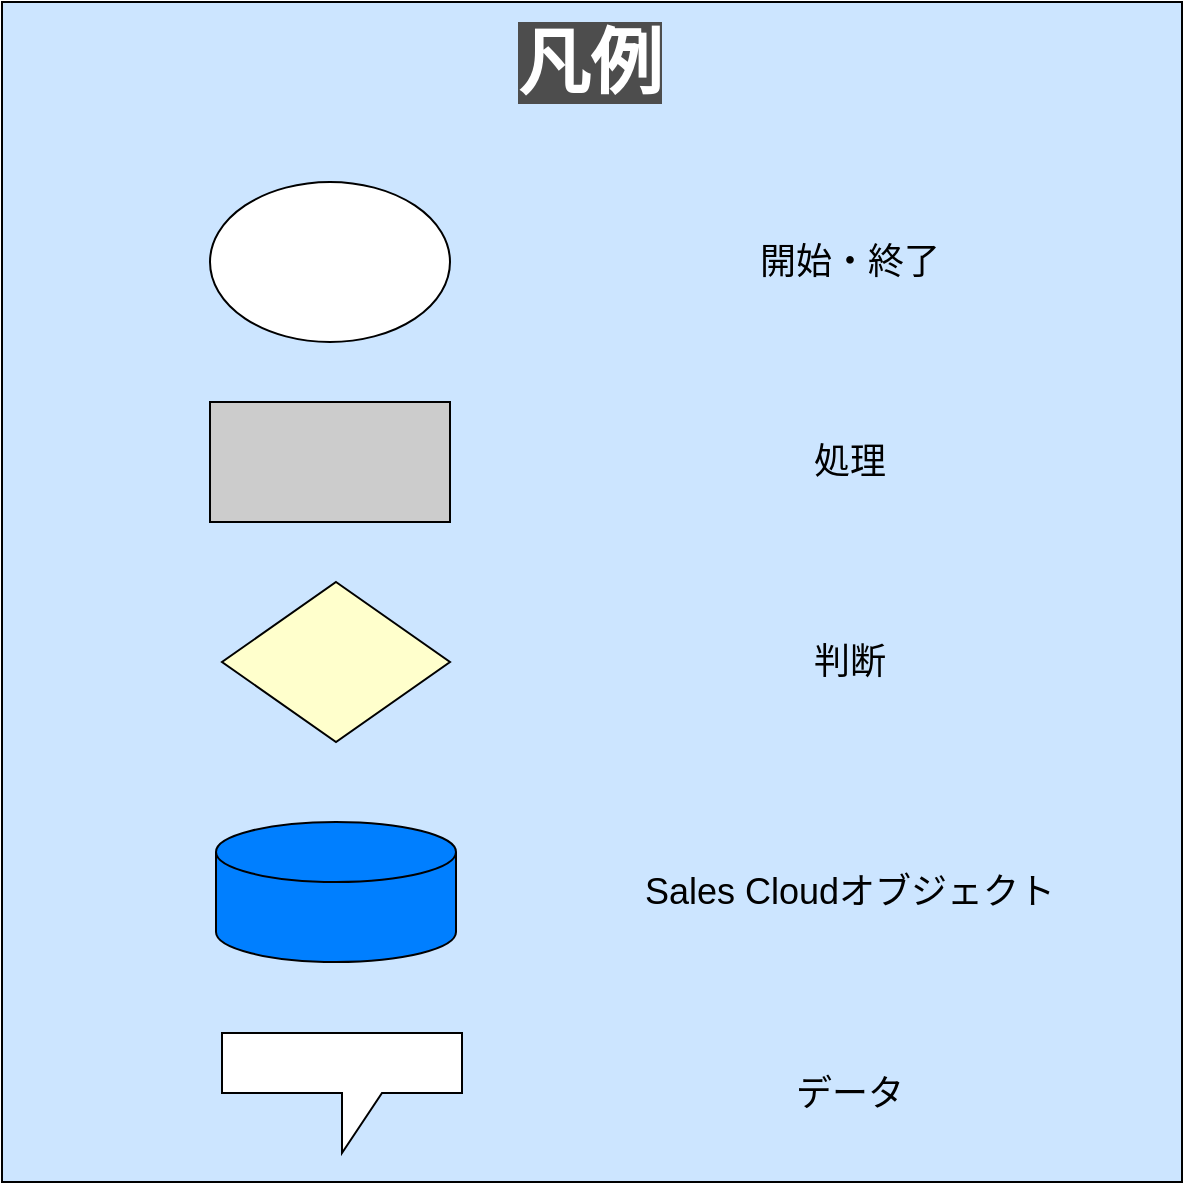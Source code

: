<mxfile version="21.5.0" type="github" pages="6">
  <diagram id="mi3WjdDZGtC-VfzJtJH9" name="凡例">
    <mxGraphModel dx="2298" dy="2245" grid="1" gridSize="10" guides="1" tooltips="1" connect="1" arrows="1" fold="1" page="1" pageScale="1" pageWidth="827" pageHeight="1169" math="0" shadow="0">
      <root>
        <mxCell id="0" />
        <mxCell id="1" parent="0" />
        <mxCell id="95fKoSYgu_-Y0NN4SfjF-1" value="&lt;p style=&quot;line-height: 120%;&quot;&gt;&lt;br&gt;&lt;/p&gt;" style="whiteSpace=wrap;html=1;aspect=fixed;fillColor=#CCE5FF;" parent="1" vertex="1">
          <mxGeometry x="120" y="-1100" width="590" height="590" as="geometry" />
        </mxCell>
        <mxCell id="95fKoSYgu_-Y0NN4SfjF-3" value="&lt;font color=&quot;#ffffff&quot; style=&quot;font-size: 36px; background-color: rgb(77, 77, 77);&quot;&gt;凡例&lt;/font&gt;" style="text;strokeColor=none;align=center;fillColor=none;html=1;verticalAlign=middle;whiteSpace=wrap;rounded=0;fontStyle=1;horizontal=1;" parent="1" vertex="1">
          <mxGeometry x="344" y="-1080" width="140" height="20" as="geometry" />
        </mxCell>
        <mxCell id="95fKoSYgu_-Y0NN4SfjF-5" value="" style="ellipse;whiteSpace=wrap;html=1;" parent="1" vertex="1">
          <mxGeometry x="224" y="-1010" width="120" height="80" as="geometry" />
        </mxCell>
        <mxCell id="UYdisq44HRvo9MOztmVh-1" value="&lt;font style=&quot;font-size: 18px;&quot;&gt;開始・終了&lt;/font&gt;" style="text;strokeColor=none;align=center;fillColor=none;html=1;verticalAlign=middle;whiteSpace=wrap;rounded=0;" vertex="1" parent="1">
          <mxGeometry x="484" y="-985" width="120" height="30" as="geometry" />
        </mxCell>
        <mxCell id="UYdisq44HRvo9MOztmVh-2" value="" style="rounded=0;whiteSpace=wrap;html=1;fillColor=#CCCCCC;" vertex="1" parent="1">
          <mxGeometry x="224" y="-900" width="120" height="60" as="geometry" />
        </mxCell>
        <mxCell id="UYdisq44HRvo9MOztmVh-3" value="&lt;font style=&quot;font-size: 18px;&quot;&gt;処理&lt;/font&gt;" style="text;strokeColor=none;align=center;fillColor=none;html=1;verticalAlign=middle;whiteSpace=wrap;rounded=0;" vertex="1" parent="1">
          <mxGeometry x="484" y="-885" width="120" height="30" as="geometry" />
        </mxCell>
        <mxCell id="UYdisq44HRvo9MOztmVh-7" value="" style="rhombus;whiteSpace=wrap;html=1;fillColor=#FFFFCC;" vertex="1" parent="1">
          <mxGeometry x="230" y="-810" width="114" height="80" as="geometry" />
        </mxCell>
        <mxCell id="UYdisq44HRvo9MOztmVh-8" value="&lt;span style=&quot;font-size: 18px;&quot;&gt;判断&lt;/span&gt;" style="text;strokeColor=none;align=center;fillColor=none;html=1;verticalAlign=middle;whiteSpace=wrap;rounded=0;" vertex="1" parent="1">
          <mxGeometry x="484" y="-785" width="120" height="30" as="geometry" />
        </mxCell>
        <mxCell id="6vsag00mPE-j-pG3ZVVu-1" value="" style="shape=cylinder3;whiteSpace=wrap;html=1;boundedLbl=1;backgroundOutline=1;size=15;fillColor=#007FFF;" vertex="1" parent="1">
          <mxGeometry x="227" y="-690" width="120" height="70" as="geometry" />
        </mxCell>
        <mxCell id="6vsag00mPE-j-pG3ZVVu-2" value="&lt;span style=&quot;font-size: 18px;&quot;&gt;Sales Cloudオブジェクト&lt;/span&gt;" style="text;strokeColor=none;align=center;fillColor=none;html=1;verticalAlign=middle;whiteSpace=wrap;rounded=0;" vertex="1" parent="1">
          <mxGeometry x="431" y="-670" width="226" height="30" as="geometry" />
        </mxCell>
        <mxCell id="XNMOZ26pVQvT2_XfTCiq-1" value="" style="shape=callout;whiteSpace=wrap;html=1;perimeter=calloutPerimeter;base=20;" vertex="1" parent="1">
          <mxGeometry x="230" y="-584.5" width="120" height="60" as="geometry" />
        </mxCell>
        <mxCell id="XNMOZ26pVQvT2_XfTCiq-2" value="&lt;span style=&quot;font-size: 18px;&quot;&gt;データ&lt;/span&gt;" style="text;strokeColor=none;align=center;fillColor=none;html=1;verticalAlign=middle;whiteSpace=wrap;rounded=0;" vertex="1" parent="1">
          <mxGeometry x="431" y="-569.5" width="226" height="30" as="geometry" />
        </mxCell>
      </root>
    </mxGraphModel>
  </diagram>
  <diagram name="アタックリスト作成" id="6XdwqxCeYwe2rvfDVIGw">
    <mxGraphModel dx="1591" dy="1826" grid="1" gridSize="10" guides="1" tooltips="1" connect="1" arrows="1" fold="1" page="1" pageScale="1" pageWidth="827" pageHeight="1169" math="0" shadow="0">
      <root>
        <mxCell id="0" />
        <mxCell id="1" parent="0" />
        <mxCell id="608KYR4JvQiETF1U95zd-5" value="アタックリスト作成" style="swimlane;childLayout=stackLayout;resizeParent=1;resizeParentMax=0;startSize=20;html=1;" parent="1" vertex="1">
          <mxGeometry x="159" y="-1160" width="510" height="510" as="geometry" />
        </mxCell>
        <mxCell id="608KYR4JvQiETF1U95zd-6" value="顧客" style="swimlane;startSize=20;html=1;" parent="608KYR4JvQiETF1U95zd-5" vertex="1">
          <mxGeometry y="20" width="120" height="490" as="geometry" />
        </mxCell>
        <mxCell id="zUYAqePIwqvD1rjFFIvs-3" value="問い合わせ" style="rounded=0;whiteSpace=wrap;html=1;fillColor=#E6E6E6;" parent="608KYR4JvQiETF1U95zd-6" vertex="1">
          <mxGeometry x="10" y="25" width="100" height="50" as="geometry" />
        </mxCell>
        <mxCell id="608KYR4JvQiETF1U95zd-7" value="営業本部" style="swimlane;startSize=20;html=1;" parent="608KYR4JvQiETF1U95zd-5" vertex="1">
          <mxGeometry x="120" y="20" width="390" height="490" as="geometry" />
        </mxCell>
        <mxCell id="608KYR4JvQiETF1U95zd-18" style="edgeStyle=orthogonalEdgeStyle;rounded=0;orthogonalLoop=1;jettySize=auto;html=1;exitX=0.5;exitY=1;exitDx=0;exitDy=0;entryX=0.5;entryY=0;entryDx=0;entryDy=0;" parent="608KYR4JvQiETF1U95zd-7" source="608KYR4JvQiETF1U95zd-12" target="DLMjE2xzAu9vAeAxNtfu-1" edge="1">
          <mxGeometry relative="1" as="geometry">
            <mxPoint x="200" y="260" as="targetPoint" />
            <Array as="points">
              <mxPoint x="90" y="160" />
              <mxPoint x="90" y="210" />
              <mxPoint x="220" y="210" />
            </Array>
          </mxGeometry>
        </mxCell>
        <mxCell id="608KYR4JvQiETF1U95zd-12" value="問い合わせ対応" style="rounded=0;whiteSpace=wrap;html=1;fillColor=#E6E6E6;" parent="608KYR4JvQiETF1U95zd-7" vertex="1">
          <mxGeometry x="30" y="110" width="110" height="50" as="geometry" />
        </mxCell>
        <mxCell id="608KYR4JvQiETF1U95zd-16" value="&lt;font color=&quot;#ffffff&quot;&gt;&lt;span style=&quot;font-size: 18px;&quot;&gt;&lt;b&gt;見込み客&lt;/b&gt;&lt;/span&gt;&lt;/font&gt;" style="shape=cylinder3;whiteSpace=wrap;html=1;boundedLbl=1;backgroundOutline=1;size=15;fillColor=#007FFF;" parent="608KYR4JvQiETF1U95zd-7" vertex="1">
          <mxGeometry x="25" y="340" width="120" height="70" as="geometry" />
        </mxCell>
        <mxCell id="608KYR4JvQiETF1U95zd-19" value="終了" style="ellipse;whiteSpace=wrap;html=1;" parent="608KYR4JvQiETF1U95zd-7" vertex="1">
          <mxGeometry x="170" y="410" width="100" height="50" as="geometry" />
        </mxCell>
        <mxCell id="zUYAqePIwqvD1rjFFIvs-6" style="edgeStyle=orthogonalEdgeStyle;rounded=0;orthogonalLoop=1;jettySize=auto;html=1;exitX=0.5;exitY=1;exitDx=0;exitDy=0;entryX=0.5;entryY=0;entryDx=0;entryDy=0;" parent="608KYR4JvQiETF1U95zd-7" source="zUYAqePIwqvD1rjFFIvs-5" target="DLMjE2xzAu9vAeAxNtfu-1" edge="1">
          <mxGeometry relative="1" as="geometry">
            <Array as="points">
              <mxPoint x="320" y="210" />
              <mxPoint x="220" y="210" />
            </Array>
            <mxPoint x="220" y="270" as="targetPoint" />
          </mxGeometry>
        </mxCell>
        <mxCell id="zUYAqePIwqvD1rjFFIvs-5" value="リード選定" style="rounded=0;whiteSpace=wrap;html=1;fillColor=#E6E6E6;" parent="608KYR4JvQiETF1U95zd-7" vertex="1">
          <mxGeometry x="270" y="30" width="100" height="50" as="geometry" />
        </mxCell>
        <mxCell id="DLMjE2xzAu9vAeAxNtfu-2" style="edgeStyle=orthogonalEdgeStyle;rounded=0;orthogonalLoop=1;jettySize=auto;html=1;exitX=0;exitY=0.5;exitDx=0;exitDy=0;entryX=0.5;entryY=0;entryDx=0;entryDy=0;entryPerimeter=0;dashed=1;" edge="1" parent="608KYR4JvQiETF1U95zd-7" source="DLMjE2xzAu9vAeAxNtfu-1" target="608KYR4JvQiETF1U95zd-16">
          <mxGeometry relative="1" as="geometry" />
        </mxCell>
        <mxCell id="DLMjE2xzAu9vAeAxNtfu-3" style="edgeStyle=orthogonalEdgeStyle;rounded=0;orthogonalLoop=1;jettySize=auto;html=1;exitX=0.5;exitY=1;exitDx=0;exitDy=0;entryX=0.5;entryY=0;entryDx=0;entryDy=0;" edge="1" parent="608KYR4JvQiETF1U95zd-7" source="DLMjE2xzAu9vAeAxNtfu-1" target="608KYR4JvQiETF1U95zd-19">
          <mxGeometry relative="1" as="geometry" />
        </mxCell>
        <mxCell id="DLMjE2xzAu9vAeAxNtfu-1" value="リード選定" style="rounded=0;whiteSpace=wrap;html=1;fillColor=#E6E6E6;" vertex="1" parent="608KYR4JvQiETF1U95zd-7">
          <mxGeometry x="170" y="290" width="100" height="50" as="geometry" />
        </mxCell>
        <mxCell id="Phdh-2RtE9i5l27z3xSZ-4" value="&lt;div style=&quot;text-align: left;&quot;&gt;&lt;span style=&quot;background-color: initial;&quot;&gt;【会社情報】&lt;/span&gt;&lt;/div&gt;&lt;div style=&quot;text-align: left;&quot;&gt;&lt;span style=&quot;background-color: initial;&quot;&gt;・区分&lt;/span&gt;&lt;/div&gt;&lt;div style=&quot;text-align: left;&quot;&gt;&lt;span style=&quot;background-color: initial;&quot;&gt;・ステータス&lt;/span&gt;&lt;/div&gt;&lt;div style=&quot;text-align: left;&quot;&gt;&lt;span style=&quot;background-color: initial;&quot;&gt;・会社名&lt;/span&gt;&lt;/div&gt;&lt;div style=&quot;text-align: left;&quot;&gt;&lt;span style=&quot;background-color: initial;&quot;&gt;・電話番号&lt;/span&gt;&lt;/div&gt;&lt;div style=&quot;text-align: left;&quot;&gt;&lt;span style=&quot;background-color: initial;&quot;&gt;・FAX番号&lt;/span&gt;&lt;/div&gt;&lt;div style=&quot;text-align: left;&quot;&gt;&lt;span style=&quot;background-color: initial;&quot;&gt;・住所&lt;/span&gt;&lt;/div&gt;&lt;div style=&quot;text-align: left;&quot;&gt;&lt;span style=&quot;background-color: initial;&quot;&gt;。資本金&lt;/span&gt;&lt;/div&gt;&lt;div style=&quot;text-align: left;&quot;&gt;&lt;span style=&quot;background-color: initial;&quot;&gt;・売上高&lt;/span&gt;&lt;/div&gt;&lt;div style=&quot;text-align: left;&quot;&gt;&lt;br&gt;&lt;/div&gt;&lt;div style=&quot;text-align: left;&quot;&gt;&lt;span style=&quot;background-color: initial;&quot;&gt;【担当者情報】&lt;/span&gt;&lt;/div&gt;&lt;div style=&quot;text-align: left;&quot;&gt;&lt;span style=&quot;background-color: initial;&quot;&gt;・氏名&lt;/span&gt;&lt;/div&gt;&lt;div style=&quot;text-align: left;&quot;&gt;&lt;span style=&quot;background-color: initial;&quot;&gt;・メールアドレス&lt;/span&gt;&lt;/div&gt;&lt;div style=&quot;text-align: left;&quot;&gt;&lt;span style=&quot;background-color: initial;&quot;&gt;・電話番号&lt;/span&gt;&lt;/div&gt;&lt;div style=&quot;text-align: left;&quot;&gt;&lt;span style=&quot;background-color: initial;&quot;&gt;・部署名&lt;/span&gt;&lt;/div&gt;&lt;div style=&quot;text-align: left;&quot;&gt;&lt;span style=&quot;background-color: initial;&quot;&gt;・役職&lt;/span&gt;&lt;/div&gt;&lt;div style=&quot;text-align: left;&quot;&gt;&lt;span style=&quot;background-color: initial;&quot;&gt;・ロードソース&lt;/span&gt;&lt;/div&gt;&lt;div style=&quot;text-align: left;&quot;&gt;&lt;br&gt;&lt;/div&gt;&lt;div style=&quot;text-align: left;&quot;&gt;&lt;span style=&quot;background-color: initial;&quot;&gt;【アタック状況】&lt;/span&gt;&lt;/div&gt;&lt;div style=&quot;text-align: left;&quot;&gt;&lt;span style=&quot;background-color: initial;&quot;&gt;・アタック方法&lt;/span&gt;&lt;/div&gt;&lt;div style=&quot;text-align: left;&quot;&gt;&lt;span style=&quot;background-color: initial;&quot;&gt;・最終アタック日&lt;/span&gt;&lt;/div&gt;&lt;div style=&quot;text-align: left;&quot;&gt;&lt;span style=&quot;background-color: initial;&quot;&gt;・感触&lt;/span&gt;&lt;/div&gt;" style="shape=callout;whiteSpace=wrap;html=1;perimeter=calloutPerimeter;direction=north;base=20;size=30;position=0.44;position2=0.41;" vertex="1" parent="608KYR4JvQiETF1U95zd-7">
          <mxGeometry x="-110" y="150" width="160" height="340" as="geometry" />
        </mxCell>
        <mxCell id="zUYAqePIwqvD1rjFFIvs-4" style="edgeStyle=orthogonalEdgeStyle;rounded=0;orthogonalLoop=1;jettySize=auto;html=1;exitX=0.5;exitY=1;exitDx=0;exitDy=0;entryX=0;entryY=0.5;entryDx=0;entryDy=0;" parent="608KYR4JvQiETF1U95zd-5" source="zUYAqePIwqvD1rjFFIvs-3" target="608KYR4JvQiETF1U95zd-12" edge="1">
          <mxGeometry relative="1" as="geometry" />
        </mxCell>
      </root>
    </mxGraphModel>
  </diagram>
  <diagram id="wA_WfhvIzHAYOIYMTL-6" name="ヒアリング～案件">
    <mxGraphModel dx="1477" dy="1779" grid="1" gridSize="10" guides="1" tooltips="1" connect="1" arrows="1" fold="1" page="1" pageScale="1" pageWidth="827" pageHeight="1169" math="0" shadow="0">
      <root>
        <mxCell id="0" />
        <mxCell id="1" parent="0" />
        <mxCell id="BhmaeT5rXCAa9JTolA_f-1" value="ヒアリング～案件" style="swimlane;childLayout=stackLayout;resizeParent=1;resizeParentMax=0;startSize=20;html=1;" parent="1" vertex="1">
          <mxGeometry x="194" y="-1140" width="440" height="1060" as="geometry" />
        </mxCell>
        <mxCell id="BhmaeT5rXCAa9JTolA_f-2" value="顧客" style="swimlane;startSize=30;html=1;" parent="BhmaeT5rXCAa9JTolA_f-1" vertex="1">
          <mxGeometry y="20" width="170" height="1040" as="geometry" />
        </mxCell>
        <mxCell id="nmla-hu_SuWSy3ZT15Yw-9" style="edgeStyle=orthogonalEdgeStyle;rounded=0;orthogonalLoop=1;jettySize=auto;html=1;exitX=0.5;exitY=1;exitDx=0;exitDy=0;" parent="BhmaeT5rXCAa9JTolA_f-2" source="nmla-hu_SuWSy3ZT15Yw-2" target="nmla-hu_SuWSy3ZT15Yw-3" edge="1">
          <mxGeometry relative="1" as="geometry" />
        </mxCell>
        <mxCell id="nmla-hu_SuWSy3ZT15Yw-2" value="問い合わせ対応" style="rounded=0;whiteSpace=wrap;html=1;fillColor=#E6E6E6;" parent="BhmaeT5rXCAa9JTolA_f-2" vertex="1">
          <mxGeometry x="32.5" y="49" width="105" height="50" as="geometry" />
        </mxCell>
        <mxCell id="nmla-hu_SuWSy3ZT15Yw-3" value="ヒアリング&lt;br&gt;受け入れ" style="rhombus;whiteSpace=wrap;html=1;fillColor=#FFFFCC;" parent="BhmaeT5rXCAa9JTolA_f-2" vertex="1">
          <mxGeometry x="31.5" y="160" width="107.5" height="60" as="geometry" />
        </mxCell>
        <mxCell id="nmla-hu_SuWSy3ZT15Yw-17" style="edgeStyle=orthogonalEdgeStyle;rounded=0;orthogonalLoop=1;jettySize=auto;html=1;exitX=0.5;exitY=1;exitDx=0;exitDy=0;entryX=0.5;entryY=0;entryDx=0;entryDy=0;" parent="BhmaeT5rXCAa9JTolA_f-2" source="nmla-hu_SuWSy3ZT15Yw-14" target="nmla-hu_SuWSy3ZT15Yw-16" edge="1">
          <mxGeometry relative="1" as="geometry" />
        </mxCell>
        <mxCell id="nmla-hu_SuWSy3ZT15Yw-14" value="ヒアリング対応" style="rounded=0;whiteSpace=wrap;html=1;fillColor=#E6E6E6;" parent="BhmaeT5rXCAa9JTolA_f-2" vertex="1">
          <mxGeometry x="34" y="380" width="105" height="50" as="geometry" />
        </mxCell>
        <mxCell id="nmla-hu_SuWSy3ZT15Yw-16" value="引き合い発生" style="rhombus;whiteSpace=wrap;html=1;fillColor=#FFFFCC;" parent="BhmaeT5rXCAa9JTolA_f-2" vertex="1">
          <mxGeometry x="33" y="520" width="107.5" height="60" as="geometry" />
        </mxCell>
        <mxCell id="BhmaeT5rXCAa9JTolA_f-3" value="営業本部&lt;br&gt;（事業会社部・SIer部）" style="swimlane;startSize=30;html=1;" parent="BhmaeT5rXCAa9JTolA_f-1" vertex="1">
          <mxGeometry x="170" y="20" width="270" height="1040" as="geometry" />
        </mxCell>
        <mxCell id="ztADM6o_VzQct66e94sT-1" value="&lt;font color=&quot;#ffffff&quot;&gt;&lt;span style=&quot;font-size: 18px;&quot;&gt;&lt;b&gt;案件&lt;/b&gt;&lt;/span&gt;&lt;/font&gt;" style="shape=cylinder3;whiteSpace=wrap;html=1;boundedLbl=1;backgroundOutline=1;size=15;fillColor=#007FFF;" parent="BhmaeT5rXCAa9JTolA_f-3" vertex="1">
          <mxGeometry x="-27.5" y="760" width="110" height="70" as="geometry" />
        </mxCell>
        <mxCell id="nmla-hu_SuWSy3ZT15Yw-5" value="終了" style="ellipse;whiteSpace=wrap;html=1;" parent="BhmaeT5rXCAa9JTolA_f-3" vertex="1">
          <mxGeometry x="76.25" y="160" width="117.5" height="60" as="geometry" />
        </mxCell>
        <mxCell id="nmla-hu_SuWSy3ZT15Yw-13" style="edgeStyle=orthogonalEdgeStyle;rounded=0;orthogonalLoop=1;jettySize=auto;html=1;exitX=0.5;exitY=1;exitDx=0;exitDy=0;entryX=0.5;entryY=0;entryDx=0;entryDy=0;" parent="BhmaeT5rXCAa9JTolA_f-3" source="nmla-hu_SuWSy3ZT15Yw-10" target="nmla-hu_SuWSy3ZT15Yw-12" edge="1">
          <mxGeometry relative="1" as="geometry" />
        </mxCell>
        <mxCell id="nmla-hu_SuWSy3ZT15Yw-10" value="ヒアリング準備" style="rounded=0;whiteSpace=wrap;html=1;fillColor=#E6E6E6;" parent="BhmaeT5rXCAa9JTolA_f-3" vertex="1">
          <mxGeometry x="82.5" y="270" width="105" height="50" as="geometry" />
        </mxCell>
        <mxCell id="nmla-hu_SuWSy3ZT15Yw-12" value="ヒアリング" style="rounded=0;whiteSpace=wrap;html=1;fillColor=#E6E6E6;" parent="BhmaeT5rXCAa9JTolA_f-3" vertex="1">
          <mxGeometry x="82.5" y="380" width="105" height="50" as="geometry" />
        </mxCell>
        <mxCell id="nmla-hu_SuWSy3ZT15Yw-18" value="終了" style="ellipse;whiteSpace=wrap;html=1;" parent="BhmaeT5rXCAa9JTolA_f-3" vertex="1">
          <mxGeometry x="76.25" y="520" width="117.5" height="60" as="geometry" />
        </mxCell>
        <mxCell id="V2gLrDWYlnt03XB0YiAs-6" value="終了" style="ellipse;whiteSpace=wrap;html=1;" parent="BhmaeT5rXCAa9JTolA_f-3" vertex="1">
          <mxGeometry x="76.25" y="840" width="117.5" height="60" as="geometry" />
        </mxCell>
        <mxCell id="bXLOJeHu1s2Nx5p_dWMT-1" value="アポイントメント&lt;br&gt;問い合わせ&lt;br&gt;（電話・メール）" style="rounded=0;whiteSpace=wrap;html=1;fillColor=#E6E6E6;" parent="BhmaeT5rXCAa9JTolA_f-3" vertex="1">
          <mxGeometry x="82.5" y="49" width="105" height="50" as="geometry" />
        </mxCell>
        <mxCell id="rLDcUNNgJ8-H58rXGpL3-2" style="edgeStyle=orthogonalEdgeStyle;rounded=0;orthogonalLoop=1;jettySize=auto;html=1;exitX=0;exitY=0.75;exitDx=0;exitDy=0;entryX=0.5;entryY=0;entryDx=0;entryDy=0;entryPerimeter=0;dashed=1;" edge="1" parent="BhmaeT5rXCAa9JTolA_f-3" source="rLDcUNNgJ8-H58rXGpL3-1" target="ztADM6o_VzQct66e94sT-1">
          <mxGeometry relative="1" as="geometry" />
        </mxCell>
        <mxCell id="rLDcUNNgJ8-H58rXGpL3-3" style="edgeStyle=orthogonalEdgeStyle;rounded=0;orthogonalLoop=1;jettySize=auto;html=1;exitX=0.5;exitY=1;exitDx=0;exitDy=0;" edge="1" parent="BhmaeT5rXCAa9JTolA_f-3" source="rLDcUNNgJ8-H58rXGpL3-1" target="V2gLrDWYlnt03XB0YiAs-6">
          <mxGeometry relative="1" as="geometry" />
        </mxCell>
        <mxCell id="rLDcUNNgJ8-H58rXGpL3-1" value="案件情報追加" style="rounded=0;whiteSpace=wrap;html=1;fillColor=#E6E6E6;" vertex="1" parent="BhmaeT5rXCAa9JTolA_f-3">
          <mxGeometry x="82.5" y="680" width="105" height="50" as="geometry" />
        </mxCell>
        <mxCell id="dQ7z3b5MICgvY3beL2Va-4" value="&lt;div style=&quot;text-align: left;&quot;&gt;&lt;span style=&quot;background-color: initial;&quot;&gt;・クライアント&lt;/span&gt;&lt;/div&gt;&lt;div style=&quot;text-align: left;&quot;&gt;&lt;span style=&quot;background-color: initial;&quot;&gt;・案件名&lt;/span&gt;&lt;/div&gt;&lt;div style=&quot;text-align: left;&quot;&gt;&lt;span style=&quot;background-color: initial;&quot;&gt;・案件概要&lt;/span&gt;&lt;/div&gt;&lt;div style=&quot;text-align: left;&quot;&gt;&lt;span style=&quot;background-color: initial;&quot;&gt;・必要要員数&lt;/span&gt;&lt;/div&gt;&lt;div style=&quot;text-align: left;&quot;&gt;&lt;span style=&quot;background-color: initial;&quot;&gt;・必要スキル&lt;/span&gt;&lt;/div&gt;&lt;div style=&quot;text-align: left;&quot;&gt;&lt;span style=&quot;background-color: initial;&quot;&gt;・期間&lt;/span&gt;&lt;/div&gt;&lt;div style=&quot;text-align: left;&quot;&gt;&lt;span style=&quot;background-color: initial;&quot;&gt;・ステータス＝未提案&lt;/span&gt;&lt;/div&gt;&lt;div style=&quot;text-align: left;&quot;&gt;&lt;span style=&quot;background-color: initial;&quot;&gt;・備考&lt;/span&gt;&lt;/div&gt;" style="shape=callout;whiteSpace=wrap;html=1;perimeter=calloutPerimeter;position2=0.63;base=9;size=5;position=0.63;direction=north;" vertex="1" parent="BhmaeT5rXCAa9JTolA_f-3">
          <mxGeometry x="-160" y="725" width="145" height="135" as="geometry" />
        </mxCell>
        <mxCell id="nmla-hu_SuWSy3ZT15Yw-6" value="No" style="edgeStyle=orthogonalEdgeStyle;rounded=0;orthogonalLoop=1;jettySize=auto;html=1;exitX=1;exitY=0.5;exitDx=0;exitDy=0;entryX=0;entryY=0.5;entryDx=0;entryDy=0;" parent="BhmaeT5rXCAa9JTolA_f-1" source="nmla-hu_SuWSy3ZT15Yw-3" target="nmla-hu_SuWSy3ZT15Yw-5" edge="1">
          <mxGeometry relative="1" as="geometry" />
        </mxCell>
        <mxCell id="nmla-hu_SuWSy3ZT15Yw-11" value="Yes" style="edgeStyle=orthogonalEdgeStyle;rounded=0;orthogonalLoop=1;jettySize=auto;html=1;exitX=0.5;exitY=1;exitDx=0;exitDy=0;entryX=0;entryY=0.5;entryDx=0;entryDy=0;" parent="BhmaeT5rXCAa9JTolA_f-1" source="nmla-hu_SuWSy3ZT15Yw-3" target="nmla-hu_SuWSy3ZT15Yw-10" edge="1">
          <mxGeometry relative="1" as="geometry" />
        </mxCell>
        <mxCell id="nmla-hu_SuWSy3ZT15Yw-15" style="edgeStyle=orthogonalEdgeStyle;rounded=0;orthogonalLoop=1;jettySize=auto;html=1;exitX=0;exitY=0.5;exitDx=0;exitDy=0;entryX=1;entryY=0.5;entryDx=0;entryDy=0;" parent="BhmaeT5rXCAa9JTolA_f-1" source="nmla-hu_SuWSy3ZT15Yw-12" target="nmla-hu_SuWSy3ZT15Yw-14" edge="1">
          <mxGeometry relative="1" as="geometry" />
        </mxCell>
        <mxCell id="nmla-hu_SuWSy3ZT15Yw-19" value="No" style="edgeStyle=orthogonalEdgeStyle;rounded=0;orthogonalLoop=1;jettySize=auto;html=1;exitX=1;exitY=0.5;exitDx=0;exitDy=0;entryX=0;entryY=0.5;entryDx=0;entryDy=0;" parent="BhmaeT5rXCAa9JTolA_f-1" source="nmla-hu_SuWSy3ZT15Yw-16" target="nmla-hu_SuWSy3ZT15Yw-18" edge="1">
          <mxGeometry relative="1" as="geometry" />
        </mxCell>
        <mxCell id="V2gLrDWYlnt03XB0YiAs-5" value="Yes" style="edgeStyle=orthogonalEdgeStyle;rounded=0;orthogonalLoop=1;jettySize=auto;html=1;exitX=0.5;exitY=1;exitDx=0;exitDy=0;entryX=0;entryY=0.5;entryDx=0;entryDy=0;" parent="BhmaeT5rXCAa9JTolA_f-1" source="nmla-hu_SuWSy3ZT15Yw-16" target="rLDcUNNgJ8-H58rXGpL3-1" edge="1">
          <mxGeometry relative="1" as="geometry">
            <mxPoint x="180" y="770" as="targetPoint" />
          </mxGeometry>
        </mxCell>
        <mxCell id="bXLOJeHu1s2Nx5p_dWMT-3" style="edgeStyle=orthogonalEdgeStyle;rounded=0;orthogonalLoop=1;jettySize=auto;html=1;exitX=0;exitY=0.5;exitDx=0;exitDy=0;entryX=1;entryY=0.5;entryDx=0;entryDy=0;" parent="BhmaeT5rXCAa9JTolA_f-1" source="bXLOJeHu1s2Nx5p_dWMT-1" target="nmla-hu_SuWSy3ZT15Yw-2" edge="1">
          <mxGeometry relative="1" as="geometry" />
        </mxCell>
      </root>
    </mxGraphModel>
  </diagram>
  <diagram id="U3g6PsqkJRpExe10e3pv" name="提案">
    <mxGraphModel dx="1723" dy="3050" grid="1" gridSize="10" guides="1" tooltips="1" connect="1" arrows="1" fold="1" page="1" pageScale="1" pageWidth="827" pageHeight="1169" math="0" shadow="0">
      <root>
        <mxCell id="0" />
        <mxCell id="1" parent="0" />
        <mxCell id="4d2z-hPTyXuoOUNdP7N7-1" value="提案" style="swimlane;childLayout=stackLayout;resizeParent=1;resizeParentMax=0;startSize=20;html=1;" parent="1" vertex="1">
          <mxGeometry x="18" y="-2300" width="790" height="1790" as="geometry" />
        </mxCell>
        <mxCell id="4d2z-hPTyXuoOUNdP7N7-2" value="顧客" style="swimlane;startSize=30;html=1;fillColor=#FFFFFF;" parent="4d2z-hPTyXuoOUNdP7N7-1" vertex="1">
          <mxGeometry y="20" width="190" height="1770" as="geometry" />
        </mxCell>
        <mxCell id="CgkbCNKffJWYKyCrZS3h-9" style="edgeStyle=orthogonalEdgeStyle;rounded=0;orthogonalLoop=1;jettySize=auto;html=1;exitX=0.5;exitY=1;exitDx=0;exitDy=0;entryX=0.5;entryY=0;entryDx=0;entryDy=0;" parent="4d2z-hPTyXuoOUNdP7N7-2" source="CgkbCNKffJWYKyCrZS3h-6" target="CgkbCNKffJWYKyCrZS3h-8" edge="1">
          <mxGeometry relative="1" as="geometry" />
        </mxCell>
        <mxCell id="CgkbCNKffJWYKyCrZS3h-6" value="提案対応" style="rounded=0;whiteSpace=wrap;html=1;fillColor=#E6E6E6;" parent="4d2z-hPTyXuoOUNdP7N7-2" vertex="1">
          <mxGeometry x="82.5" y="630" width="95" height="35" as="geometry" />
        </mxCell>
        <mxCell id="CgkbCNKffJWYKyCrZS3h-11" value="Yes" style="edgeStyle=orthogonalEdgeStyle;rounded=0;orthogonalLoop=1;jettySize=auto;html=1;exitX=0.5;exitY=1;exitDx=0;exitDy=0;" parent="4d2z-hPTyXuoOUNdP7N7-2" source="CgkbCNKffJWYKyCrZS3h-8" target="CgkbCNKffJWYKyCrZS3h-10" edge="1">
          <mxGeometry relative="1" as="geometry" />
        </mxCell>
        <mxCell id="CgkbCNKffJWYKyCrZS3h-8" value="提案受け入れ" style="rhombus;whiteSpace=wrap;html=1;fillColor=#FFFFCC;" parent="4d2z-hPTyXuoOUNdP7N7-2" vertex="1">
          <mxGeometry x="60" y="742.5" width="140" height="60" as="geometry" />
        </mxCell>
        <mxCell id="CgkbCNKffJWYKyCrZS3h-10" value="契約" style="rounded=0;whiteSpace=wrap;html=1;fillColor=#E6E6E6;" parent="4d2z-hPTyXuoOUNdP7N7-2" vertex="1">
          <mxGeometry x="82.5" y="892.5" width="95" height="35" as="geometry" />
        </mxCell>
        <mxCell id="CgkbCNKffJWYKyCrZS3h-7" style="edgeStyle=orthogonalEdgeStyle;rounded=0;orthogonalLoop=1;jettySize=auto;html=1;exitX=0;exitY=0.5;exitDx=0;exitDy=0;entryX=1;entryY=0.5;entryDx=0;entryDy=0;" parent="4d2z-hPTyXuoOUNdP7N7-1" source="CgkbCNKffJWYKyCrZS3h-4" target="CgkbCNKffJWYKyCrZS3h-6" edge="1">
          <mxGeometry relative="1" as="geometry" />
        </mxCell>
        <mxCell id="CgkbCNKffJWYKyCrZS3h-13" value="No" style="edgeStyle=orthogonalEdgeStyle;rounded=0;orthogonalLoop=1;jettySize=auto;html=1;exitX=1;exitY=0.5;exitDx=0;exitDy=0;entryX=0;entryY=0.5;entryDx=0;entryDy=0;" parent="4d2z-hPTyXuoOUNdP7N7-1" source="CgkbCNKffJWYKyCrZS3h-8" target="5VYHyZ97xjCam4TJDJ00-8" edge="1">
          <mxGeometry relative="1" as="geometry">
            <mxPoint x="320" y="793" as="targetPoint" />
          </mxGeometry>
        </mxCell>
        <mxCell id="CgkbCNKffJWYKyCrZS3h-19" style="edgeStyle=orthogonalEdgeStyle;rounded=0;orthogonalLoop=1;jettySize=auto;html=1;exitX=0.5;exitY=1;exitDx=0;exitDy=0;entryX=0.5;entryY=0;entryDx=0;entryDy=0;" parent="4d2z-hPTyXuoOUNdP7N7-1" source="CgkbCNKffJWYKyCrZS3h-10" target="5VYHyZ97xjCam4TJDJ00-17" edge="1">
          <mxGeometry relative="1" as="geometry">
            <mxPoint x="260" y="1020" as="targetPoint" />
          </mxGeometry>
        </mxCell>
        <mxCell id="AGS4Acffag1iP77FdVoX-7" style="edgeStyle=orthogonalEdgeStyle;rounded=0;orthogonalLoop=1;jettySize=auto;html=1;exitX=0;exitY=0.5;exitDx=0;exitDy=0;" parent="4d2z-hPTyXuoOUNdP7N7-1" source="5VYHyZ97xjCam4TJDJ00-9" target="AGS4Acffag1iP77FdVoX-6" edge="1">
          <mxGeometry relative="1" as="geometry">
            <mxPoint x="700" y="110" as="sourcePoint" />
          </mxGeometry>
        </mxCell>
        <mxCell id="4d2z-hPTyXuoOUNdP7N7-3" value="営業本部&lt;br&gt;（事業会社・SIer）" style="swimlane;startSize=30;html=1;" parent="4d2z-hPTyXuoOUNdP7N7-1" vertex="1">
          <mxGeometry x="190" y="20" width="400" height="1770" as="geometry" />
        </mxCell>
        <mxCell id="ep-Ipgn7JQY2wO0V79qC-8" value="Yes" style="edgeStyle=orthogonalEdgeStyle;rounded=0;orthogonalLoop=1;jettySize=auto;html=1;exitX=0;exitY=0.5;exitDx=0;exitDy=0;entryX=0.5;entryY=0;entryDx=0;entryDy=0;" parent="4d2z-hPTyXuoOUNdP7N7-3" source="ep-Ipgn7JQY2wO0V79qC-3" target="5VYHyZ97xjCam4TJDJ00-1" edge="1">
          <mxGeometry relative="1" as="geometry">
            <mxPoint x="120" y="250" as="targetPoint" />
          </mxGeometry>
        </mxCell>
        <mxCell id="ep-Ipgn7JQY2wO0V79qC-3" value="適正要員の有無" style="rhombus;whiteSpace=wrap;html=1;fillColor=#FFFFCC;" parent="4d2z-hPTyXuoOUNdP7N7-3" vertex="1">
          <mxGeometry x="145" y="160" width="140" height="60" as="geometry" />
        </mxCell>
        <mxCell id="ep-Ipgn7JQY2wO0V79qC-7" value="&lt;font color=&quot;#ffffff&quot;&gt;&lt;span style=&quot;font-size: 18px;&quot;&gt;&lt;b&gt;見積&lt;/b&gt;&lt;/span&gt;&lt;/font&gt;" style="shape=cylinder3;whiteSpace=wrap;html=1;boundedLbl=1;backgroundOutline=1;size=15;fillColor=#007FFF;" parent="4d2z-hPTyXuoOUNdP7N7-3" vertex="1">
          <mxGeometry x="-40" y="290" width="110" height="70" as="geometry" />
        </mxCell>
        <mxCell id="CgkbCNKffJWYKyCrZS3h-4" value="提案" style="rounded=0;whiteSpace=wrap;html=1;fillColor=#E6E6E6;" parent="4d2z-hPTyXuoOUNdP7N7-3" vertex="1">
          <mxGeometry x="80" y="630" width="95" height="35" as="geometry" />
        </mxCell>
        <mxCell id="CgkbCNKffJWYKyCrZS3h-12" value="&lt;font style=&quot;font-size: 18px;&quot; color=&quot;#ffffff&quot;&gt;&lt;b&gt;案件&lt;/b&gt;&lt;/font&gt;" style="shape=cylinder3;whiteSpace=wrap;html=1;boundedLbl=1;backgroundOutline=1;size=15;fillColor=#007FFF;" parent="4d2z-hPTyXuoOUNdP7N7-3" vertex="1">
          <mxGeometry x="240" y="800" width="110" height="70" as="geometry" />
        </mxCell>
        <mxCell id="CgkbCNKffJWYKyCrZS3h-18" value="&lt;font style=&quot;font-size: 18px;&quot; color=&quot;#ffffff&quot;&gt;&lt;b&gt;案件&lt;/b&gt;&lt;/font&gt;" style="shape=cylinder3;whiteSpace=wrap;html=1;boundedLbl=1;backgroundOutline=1;size=15;fillColor=#007FFF;" parent="4d2z-hPTyXuoOUNdP7N7-3" vertex="1">
          <mxGeometry x="247.75" y="1223" width="110" height="70" as="geometry" />
        </mxCell>
        <mxCell id="bXa9ik0QpTQZWGHiXE9w-3" value="&lt;font style=&quot;font-size: 18px;&quot; color=&quot;#ffffff&quot;&gt;&lt;b&gt;案件&lt;/b&gt;&lt;/font&gt;" style="shape=cylinder3;whiteSpace=wrap;html=1;boundedLbl=1;backgroundOutline=1;size=15;fillColor=#007FFF;" parent="4d2z-hPTyXuoOUNdP7N7-3" vertex="1">
          <mxGeometry x="-40" y="506" width="110" height="70" as="geometry" />
        </mxCell>
        <mxCell id="AGS4Acffag1iP77FdVoX-4" value="失注" style="rounded=0;whiteSpace=wrap;html=1;fillColor=#E6E6E6;" parent="4d2z-hPTyXuoOUNdP7N7-3" vertex="1">
          <mxGeometry x="281" y="390" width="95" height="35" as="geometry" />
        </mxCell>
        <mxCell id="AGS4Acffag1iP77FdVoX-8" style="edgeStyle=orthogonalEdgeStyle;rounded=0;orthogonalLoop=1;jettySize=auto;html=1;exitX=0.5;exitY=1;exitDx=0;exitDy=0;entryX=0.5;entryY=0;entryDx=0;entryDy=0;" parent="4d2z-hPTyXuoOUNdP7N7-3" source="AGS4Acffag1iP77FdVoX-6" target="ep-Ipgn7JQY2wO0V79qC-3" edge="1">
          <mxGeometry relative="1" as="geometry" />
        </mxCell>
        <mxCell id="AGS4Acffag1iP77FdVoX-6" value="要員選定" style="rounded=0;whiteSpace=wrap;html=1;fillColor=#E6E6E6;" parent="4d2z-hPTyXuoOUNdP7N7-3" vertex="1">
          <mxGeometry x="167.5" y="72" width="95" height="35" as="geometry" />
        </mxCell>
        <mxCell id="TsxlSzLxPczDUt5ix8io-1" value="&lt;font style=&quot;font-size: 18px;&quot; color=&quot;#ffffff&quot;&gt;&lt;b&gt;要員&lt;/b&gt;&lt;/font&gt;" style="shape=cylinder3;whiteSpace=wrap;html=1;boundedLbl=1;backgroundOutline=1;size=15;fillColor=#007FFF;" parent="4d2z-hPTyXuoOUNdP7N7-3" vertex="1">
          <mxGeometry x="247.75" y="1473.5" width="110" height="70" as="geometry" />
        </mxCell>
        <mxCell id="RLPgfjMIlKf8fK8N81-h-7" style="edgeStyle=orthogonalEdgeStyle;rounded=0;orthogonalLoop=1;jettySize=auto;html=1;exitX=0.5;exitY=0;exitDx=0;exitDy=0;exitPerimeter=0;entryX=1;entryY=0.5;entryDx=0;entryDy=0;dashed=1;" edge="1" parent="4d2z-hPTyXuoOUNdP7N7-3" source="OLlgyJuXYVd8tMOlTWdF-3" target="5VYHyZ97xjCam4TJDJ00-20">
          <mxGeometry relative="1" as="geometry" />
        </mxCell>
        <mxCell id="OLlgyJuXYVd8tMOlTWdF-3" value="&lt;font color=&quot;#ffffff&quot;&gt;&lt;span style=&quot;font-size: 18px;&quot;&gt;&lt;b&gt;メール&lt;/b&gt;&lt;/span&gt;&lt;/font&gt;" style="shape=cylinder3;whiteSpace=wrap;html=1;boundedLbl=1;backgroundOutline=1;size=15;fillColor=#007FFF;" parent="4d2z-hPTyXuoOUNdP7N7-3" vertex="1">
          <mxGeometry x="247.75" y="1603.5" width="110" height="70" as="geometry" />
        </mxCell>
        <mxCell id="OLlgyJuXYVd8tMOlTWdF-6" value="終了" style="ellipse;whiteSpace=wrap;html=1;" parent="4d2z-hPTyXuoOUNdP7N7-3" vertex="1">
          <mxGeometry x="88.25" y="1646" width="95" height="50" as="geometry" />
        </mxCell>
        <mxCell id="5VYHyZ97xjCam4TJDJ00-3" style="edgeStyle=orthogonalEdgeStyle;rounded=0;orthogonalLoop=1;jettySize=auto;html=1;exitX=0;exitY=0.5;exitDx=0;exitDy=0;entryX=0.5;entryY=0;entryDx=0;entryDy=0;entryPerimeter=0;dashed=1;" edge="1" parent="4d2z-hPTyXuoOUNdP7N7-3" source="5VYHyZ97xjCam4TJDJ00-1" target="ep-Ipgn7JQY2wO0V79qC-7">
          <mxGeometry relative="1" as="geometry" />
        </mxCell>
        <mxCell id="5VYHyZ97xjCam4TJDJ00-5" style="edgeStyle=orthogonalEdgeStyle;rounded=0;orthogonalLoop=1;jettySize=auto;html=1;exitX=0.5;exitY=1;exitDx=0;exitDy=0;entryX=0.5;entryY=0;entryDx=0;entryDy=0;" edge="1" parent="4d2z-hPTyXuoOUNdP7N7-3" source="5VYHyZ97xjCam4TJDJ00-1" target="5VYHyZ97xjCam4TJDJ00-4">
          <mxGeometry relative="1" as="geometry" />
        </mxCell>
        <mxCell id="5VYHyZ97xjCam4TJDJ00-1" value="見積書作成" style="rounded=0;whiteSpace=wrap;html=1;fillColor=#E6E6E6;" vertex="1" parent="4d2z-hPTyXuoOUNdP7N7-3">
          <mxGeometry x="80" y="250" width="95" height="35" as="geometry" />
        </mxCell>
        <mxCell id="5VYHyZ97xjCam4TJDJ00-6" style="edgeStyle=orthogonalEdgeStyle;rounded=0;orthogonalLoop=1;jettySize=auto;html=1;exitX=0;exitY=0.5;exitDx=0;exitDy=0;entryX=0.5;entryY=0;entryDx=0;entryDy=0;entryPerimeter=0;dashed=1;" edge="1" parent="4d2z-hPTyXuoOUNdP7N7-3" source="5VYHyZ97xjCam4TJDJ00-4" target="bXa9ik0QpTQZWGHiXE9w-3">
          <mxGeometry relative="1" as="geometry" />
        </mxCell>
        <mxCell id="5VYHyZ97xjCam4TJDJ00-7" style="edgeStyle=orthogonalEdgeStyle;rounded=0;orthogonalLoop=1;jettySize=auto;html=1;exitX=0.5;exitY=1;exitDx=0;exitDy=0;entryX=0.5;entryY=0;entryDx=0;entryDy=0;" edge="1" parent="4d2z-hPTyXuoOUNdP7N7-3" source="5VYHyZ97xjCam4TJDJ00-4" target="CgkbCNKffJWYKyCrZS3h-4">
          <mxGeometry relative="1" as="geometry" />
        </mxCell>
        <mxCell id="5VYHyZ97xjCam4TJDJ00-4" value="案件情報更新" style="rounded=0;whiteSpace=wrap;html=1;fillColor=#E6E6E6;" vertex="1" parent="4d2z-hPTyXuoOUNdP7N7-3">
          <mxGeometry x="80.5" y="460" width="95" height="35" as="geometry" />
        </mxCell>
        <mxCell id="5VYHyZ97xjCam4TJDJ00-14" style="edgeStyle=orthogonalEdgeStyle;rounded=0;orthogonalLoop=1;jettySize=auto;html=1;exitX=1;exitY=0.5;exitDx=0;exitDy=0;entryX=0.5;entryY=0;entryDx=0;entryDy=0;entryPerimeter=0;dashed=1;" edge="1" parent="4d2z-hPTyXuoOUNdP7N7-3" source="5VYHyZ97xjCam4TJDJ00-8" target="CgkbCNKffJWYKyCrZS3h-12">
          <mxGeometry relative="1" as="geometry" />
        </mxCell>
        <mxCell id="5VYHyZ97xjCam4TJDJ00-16" style="edgeStyle=orthogonalEdgeStyle;rounded=0;orthogonalLoop=1;jettySize=auto;html=1;exitX=0.5;exitY=1;exitDx=0;exitDy=0;entryX=0.5;entryY=0;entryDx=0;entryDy=0;" edge="1" parent="4d2z-hPTyXuoOUNdP7N7-3" source="5VYHyZ97xjCam4TJDJ00-8" target="5VYHyZ97xjCam4TJDJ00-15">
          <mxGeometry relative="1" as="geometry" />
        </mxCell>
        <mxCell id="5VYHyZ97xjCam4TJDJ00-8" value="案件情報更新" style="rounded=0;whiteSpace=wrap;html=1;fillColor=#E6E6E6;" vertex="1" parent="4d2z-hPTyXuoOUNdP7N7-3">
          <mxGeometry x="80" y="755" width="95" height="35" as="geometry" />
        </mxCell>
        <mxCell id="5VYHyZ97xjCam4TJDJ00-12" style="edgeStyle=orthogonalEdgeStyle;rounded=0;orthogonalLoop=1;jettySize=auto;html=1;exitX=0.5;exitY=1;exitDx=0;exitDy=0;entryX=0.5;entryY=0;entryDx=0;entryDy=0;" edge="1" parent="4d2z-hPTyXuoOUNdP7N7-3" source="5VYHyZ97xjCam4TJDJ00-11" target="AGS4Acffag1iP77FdVoX-4">
          <mxGeometry relative="1" as="geometry" />
        </mxCell>
        <mxCell id="0n6pLK1D_HdYB_-zyVy8-2" style="edgeStyle=orthogonalEdgeStyle;rounded=0;orthogonalLoop=1;jettySize=auto;html=1;exitX=0;exitY=0.5;exitDx=0;exitDy=0;entryX=0.5;entryY=0;entryDx=0;entryDy=0;entryPerimeter=0;dashed=1;" edge="1" parent="4d2z-hPTyXuoOUNdP7N7-3" source="5VYHyZ97xjCam4TJDJ00-11" target="ep-Ipgn7JQY2wO0V79qC-5">
          <mxGeometry relative="1" as="geometry" />
        </mxCell>
        <mxCell id="5VYHyZ97xjCam4TJDJ00-11" value="案件情報更新" style="rounded=0;whiteSpace=wrap;html=1;fillColor=#E6E6E6;" vertex="1" parent="4d2z-hPTyXuoOUNdP7N7-3">
          <mxGeometry x="281" y="250" width="95" height="35" as="geometry" />
        </mxCell>
        <mxCell id="ep-Ipgn7JQY2wO0V79qC-6" value="No" style="edgeStyle=orthogonalEdgeStyle;rounded=0;orthogonalLoop=1;jettySize=auto;html=1;exitX=1;exitY=0.5;exitDx=0;exitDy=0;entryX=0.5;entryY=0;entryDx=0;entryDy=0;" parent="4d2z-hPTyXuoOUNdP7N7-3" source="ep-Ipgn7JQY2wO0V79qC-3" target="5VYHyZ97xjCam4TJDJ00-11" edge="1">
          <mxGeometry relative="1" as="geometry">
            <mxPoint x="350" y="250" as="targetPoint" />
          </mxGeometry>
        </mxCell>
        <mxCell id="5VYHyZ97xjCam4TJDJ00-15" value="終了" style="ellipse;whiteSpace=wrap;html=1;" vertex="1" parent="4d2z-hPTyXuoOUNdP7N7-3">
          <mxGeometry x="82.5" y="840" width="90" height="60" as="geometry" />
        </mxCell>
        <mxCell id="yqbfMocQtibjuYxWAJjp-2" style="edgeStyle=orthogonalEdgeStyle;rounded=0;orthogonalLoop=1;jettySize=auto;html=1;exitX=0.5;exitY=1;exitDx=0;exitDy=0;entryX=0.5;entryY=0;entryDx=0;entryDy=0;" edge="1" parent="4d2z-hPTyXuoOUNdP7N7-3" source="5VYHyZ97xjCam4TJDJ00-17" target="yqbfMocQtibjuYxWAJjp-1">
          <mxGeometry relative="1" as="geometry" />
        </mxCell>
        <mxCell id="0n6pLK1D_HdYB_-zyVy8-5" style="edgeStyle=orthogonalEdgeStyle;rounded=0;orthogonalLoop=1;jettySize=auto;html=1;exitX=1;exitY=0.5;exitDx=0;exitDy=0;entryX=0.5;entryY=0;entryDx=0;entryDy=0;entryPerimeter=0;dashed=1;" edge="1" parent="4d2z-hPTyXuoOUNdP7N7-3" source="5VYHyZ97xjCam4TJDJ00-17" target="CgkbCNKffJWYKyCrZS3h-18">
          <mxGeometry relative="1" as="geometry" />
        </mxCell>
        <mxCell id="5VYHyZ97xjCam4TJDJ00-17" value="案件情報更新" style="rounded=0;whiteSpace=wrap;html=1;fillColor=#E6E6E6;" vertex="1" parent="4d2z-hPTyXuoOUNdP7N7-3">
          <mxGeometry x="86.75" y="1186" width="95" height="35" as="geometry" />
        </mxCell>
        <mxCell id="5VYHyZ97xjCam4TJDJ00-24" style="edgeStyle=orthogonalEdgeStyle;rounded=0;orthogonalLoop=1;jettySize=auto;html=1;exitX=0.5;exitY=1;exitDx=0;exitDy=0;entryX=0.5;entryY=0;entryDx=0;entryDy=0;" edge="1" parent="4d2z-hPTyXuoOUNdP7N7-3" source="5VYHyZ97xjCam4TJDJ00-20" target="OLlgyJuXYVd8tMOlTWdF-6">
          <mxGeometry relative="1" as="geometry" />
        </mxCell>
        <mxCell id="5VYHyZ97xjCam4TJDJ00-20" value="システム部へ報告" style="rounded=0;whiteSpace=wrap;html=1;fillColor=#E6E6E6;" vertex="1" parent="4d2z-hPTyXuoOUNdP7N7-3">
          <mxGeometry x="80.5" y="1563.5" width="110.5" height="35" as="geometry" />
        </mxCell>
        <mxCell id="ffD7-tEqY-V_3M3eM5B6-5" value="・件名&lt;br&gt;・納期&lt;br&gt;・支払い条件&lt;br&gt;・有効期限&lt;br&gt;・合計&lt;br&gt;・概要&lt;br&gt;・数量&lt;br&gt;・単位&lt;br&gt;・単価&lt;br&gt;・金額&lt;br&gt;・小計消費税&lt;br&gt;・合計&lt;br&gt;・備考" style="shape=callout;whiteSpace=wrap;html=1;perimeter=calloutPerimeter;size=30;position=0.52;direction=north;base=20;" vertex="1" parent="4d2z-hPTyXuoOUNdP7N7-3">
          <mxGeometry x="-180" y="190" width="160" height="210" as="geometry" />
        </mxCell>
        <mxCell id="ffD7-tEqY-V_3M3eM5B6-9" style="edgeStyle=orthogonalEdgeStyle;rounded=0;orthogonalLoop=1;jettySize=auto;html=1;exitX=1;exitY=0.5;exitDx=0;exitDy=0;entryX=0.5;entryY=0;entryDx=0;entryDy=0;entryPerimeter=0;dashed=1;" edge="1" parent="4d2z-hPTyXuoOUNdP7N7-3" source="ffD7-tEqY-V_3M3eM5B6-7" target="TsxlSzLxPczDUt5ix8io-1">
          <mxGeometry relative="1" as="geometry" />
        </mxCell>
        <mxCell id="ffD7-tEqY-V_3M3eM5B6-10" style="edgeStyle=orthogonalEdgeStyle;rounded=0;orthogonalLoop=1;jettySize=auto;html=1;exitX=0.5;exitY=1;exitDx=0;exitDy=0;" edge="1" parent="4d2z-hPTyXuoOUNdP7N7-3" source="ffD7-tEqY-V_3M3eM5B6-7" target="5VYHyZ97xjCam4TJDJ00-20">
          <mxGeometry relative="1" as="geometry" />
        </mxCell>
        <mxCell id="ffD7-tEqY-V_3M3eM5B6-7" value="要員情報更新" style="rounded=0;whiteSpace=wrap;html=1;fillColor=#E6E6E6;" vertex="1" parent="4d2z-hPTyXuoOUNdP7N7-3">
          <mxGeometry x="87.25" y="1421.5" width="95" height="35" as="geometry" />
        </mxCell>
        <mxCell id="yqbfMocQtibjuYxWAJjp-4" style="edgeStyle=orthogonalEdgeStyle;rounded=0;orthogonalLoop=1;jettySize=auto;html=1;exitX=0.5;exitY=1;exitDx=0;exitDy=0;entryX=0.5;entryY=0;entryDx=0;entryDy=0;" edge="1" parent="4d2z-hPTyXuoOUNdP7N7-3" source="yqbfMocQtibjuYxWAJjp-1" target="ffD7-tEqY-V_3M3eM5B6-7">
          <mxGeometry relative="1" as="geometry" />
        </mxCell>
        <mxCell id="yqbfMocQtibjuYxWAJjp-5" style="edgeStyle=orthogonalEdgeStyle;rounded=0;orthogonalLoop=1;jettySize=auto;html=1;exitX=1;exitY=0.5;exitDx=0;exitDy=0;entryX=0.5;entryY=0;entryDx=0;entryDy=0;entryPerimeter=0;dashed=1;" edge="1" parent="4d2z-hPTyXuoOUNdP7N7-3" source="yqbfMocQtibjuYxWAJjp-1" target="yqbfMocQtibjuYxWAJjp-3">
          <mxGeometry relative="1" as="geometry" />
        </mxCell>
        <mxCell id="yqbfMocQtibjuYxWAJjp-1" value="契約情報更新" style="rounded=0;whiteSpace=wrap;html=1;fillColor=#E6E6E6;" vertex="1" parent="4d2z-hPTyXuoOUNdP7N7-3">
          <mxGeometry x="87.25" y="1316.5" width="95" height="35" as="geometry" />
        </mxCell>
        <mxCell id="yqbfMocQtibjuYxWAJjp-3" value="&lt;font style=&quot;font-size: 18px;&quot; color=&quot;#ffffff&quot;&gt;&lt;b&gt;契約&lt;/b&gt;&lt;/font&gt;" style="shape=cylinder3;whiteSpace=wrap;html=1;boundedLbl=1;backgroundOutline=1;size=15;fillColor=#007FFF;" vertex="1" parent="4d2z-hPTyXuoOUNdP7N7-3">
          <mxGeometry x="247.75" y="1354.5" width="110" height="70" as="geometry" />
        </mxCell>
        <mxCell id="ep-Ipgn7JQY2wO0V79qC-5" value="&lt;font style=&quot;font-size: 18px;&quot; color=&quot;#ffffff&quot;&gt;&lt;b&gt;案件&lt;/b&gt;&lt;/font&gt;" style="shape=cylinder3;whiteSpace=wrap;html=1;boundedLbl=1;backgroundOutline=1;size=15;fillColor=#007FFF;" parent="4d2z-hPTyXuoOUNdP7N7-3" vertex="1">
          <mxGeometry x="160.5" y="310" width="110" height="70" as="geometry" />
        </mxCell>
        <mxCell id="0n6pLK1D_HdYB_-zyVy8-3" value="ステータス＝失注" style="shape=callout;whiteSpace=wrap;html=1;perimeter=calloutPerimeter;direction=west;size=20;position=0.5;" vertex="1" parent="4d2z-hPTyXuoOUNdP7N7-3">
          <mxGeometry x="138" y="380" width="120" height="60" as="geometry" />
        </mxCell>
        <mxCell id="4d2z-hPTyXuoOUNdP7N7-4" value="事業本部&lt;br&gt;（事業会社・SIer）" style="swimlane;startSize=30;html=1;" parent="4d2z-hPTyXuoOUNdP7N7-1" vertex="1">
          <mxGeometry x="590" y="20" width="200" height="1770" as="geometry" />
        </mxCell>
        <mxCell id="4d2z-hPTyXuoOUNdP7N7-6" value="&lt;font style=&quot;font-size: 18px;&quot; color=&quot;#ffffff&quot;&gt;&lt;b&gt;要員&lt;/b&gt;&lt;/font&gt;" style="shape=cylinder3;whiteSpace=wrap;html=1;boundedLbl=1;backgroundOutline=1;size=15;fillColor=#007FFF;" parent="4d2z-hPTyXuoOUNdP7N7-4" vertex="1">
          <mxGeometry x="37.5" y="150" width="120" height="80" as="geometry" />
        </mxCell>
        <mxCell id="0n6pLK1D_HdYB_-zyVy8-4" style="edgeStyle=orthogonalEdgeStyle;rounded=0;orthogonalLoop=1;jettySize=auto;html=1;exitX=0.5;exitY=1;exitDx=0;exitDy=0;entryX=0.5;entryY=0;entryDx=0;entryDy=0;entryPerimeter=0;dashed=1;" edge="1" parent="4d2z-hPTyXuoOUNdP7N7-4" source="5VYHyZ97xjCam4TJDJ00-9" target="4d2z-hPTyXuoOUNdP7N7-6">
          <mxGeometry relative="1" as="geometry" />
        </mxCell>
        <mxCell id="5VYHyZ97xjCam4TJDJ00-9" value="要員一覧作成" style="rounded=0;whiteSpace=wrap;html=1;fillColor=#E6E6E6;" vertex="1" parent="4d2z-hPTyXuoOUNdP7N7-4">
          <mxGeometry x="50" y="72" width="95" height="35" as="geometry" />
        </mxCell>
        <mxCell id="RLPgfjMIlKf8fK8N81-h-1" value="ステータス＝交渉中" style="shape=callout;whiteSpace=wrap;html=1;perimeter=calloutPerimeter;direction=south;position2=1;" vertex="1" parent="4d2z-hPTyXuoOUNdP7N7-4">
          <mxGeometry x="-100" y="770" width="160" height="50" as="geometry" />
        </mxCell>
        <mxCell id="RLPgfjMIlKf8fK8N81-h-4" value="&lt;div style=&quot;border-color: var(--border-color); text-align: justify;&quot;&gt;&lt;/div&gt;&lt;span style=&quot;border-color: var(--border-color); background-color: initial;&quot;&gt;&lt;/span&gt;&lt;blockquote style=&quot;border: none; margin: 0px 0px 0px 40px; padding: 0px;&quot;&gt;&lt;/blockquote&gt;&lt;span style=&quot;border-color: var(--border-color); background-color: initial;&quot;&gt;&lt;div style=&quot;border-color: var(--border-color); text-align: justify;&quot;&gt;&lt;span style=&quot;border-color: var(--border-color); background-color: initial;&quot;&gt;・氏名&lt;/span&gt;&lt;/div&gt;&lt;/span&gt;&lt;blockquote style=&quot;border: none; margin: 0px 0px 0px 40px; padding: 0px;&quot;&gt;&lt;/blockquote&gt;&lt;span style=&quot;border-color: var(--border-color); background-color: initial;&quot;&gt;&lt;div style=&quot;border-color: var(--border-color); text-align: justify;&quot;&gt;&lt;span style=&quot;border-color: var(--border-color); background-color: initial;&quot;&gt;・年齢&lt;/span&gt;&lt;/div&gt;&lt;/span&gt;&lt;blockquote style=&quot;border: none; margin: 0px 0px 0px 40px; padding: 0px;&quot;&gt;&lt;/blockquote&gt;&lt;span style=&quot;border-color: var(--border-color); background-color: initial;&quot;&gt;&lt;div style=&quot;border-color: var(--border-color); text-align: justify;&quot;&gt;&lt;span style=&quot;border-color: var(--border-color); background-color: initial;&quot;&gt;・メールアドレス&lt;/span&gt;&lt;/div&gt;&lt;/span&gt;&lt;blockquote style=&quot;border: none; margin: 0px 0px 0px 40px; padding: 0px;&quot;&gt;&lt;/blockquote&gt;&lt;span style=&quot;border-color: var(--border-color); background-color: initial;&quot;&gt;&lt;div style=&quot;border-color: var(--border-color); text-align: justify;&quot;&gt;&lt;span style=&quot;border-color: var(--border-color); background-color: initial;&quot;&gt;・電話番号&lt;/span&gt;&lt;/div&gt;&lt;/span&gt;&lt;blockquote style=&quot;border: none; margin: 0px 0px 0px 40px; padding: 0px;&quot;&gt;&lt;/blockquote&gt;&lt;span style=&quot;border-color: var(--border-color); background-color: initial;&quot;&gt;&lt;div style=&quot;border-color: var(--border-color); text-align: justify;&quot;&gt;&lt;span style=&quot;border-color: var(--border-color); background-color: initial;&quot;&gt;・役職&lt;/span&gt;&lt;/div&gt;&lt;/span&gt;&lt;blockquote style=&quot;border: none; margin: 0px 0px 0px 40px; padding: 0px;&quot;&gt;&lt;/blockquote&gt;&lt;span style=&quot;border-color: var(--border-color); background-color: initial;&quot;&gt;&lt;div style=&quot;border-color: var(--border-color); text-align: justify;&quot;&gt;&lt;span style=&quot;border-color: var(--border-color); background-color: initial;&quot;&gt;・状況&lt;/span&gt;&lt;/div&gt;&lt;/span&gt;&lt;blockquote style=&quot;border: none; margin: 0px 0px 0px 40px; padding: 0px;&quot;&gt;&lt;/blockquote&gt;&lt;span style=&quot;border-color: var(--border-color); background-color: initial;&quot;&gt;&lt;div style=&quot;border-color: var(--border-color); text-align: justify;&quot;&gt;&lt;span style=&quot;border-color: var(--border-color); background-color: initial;&quot;&gt;・標準単価&lt;/span&gt;&lt;/div&gt;&lt;/span&gt;&lt;blockquote style=&quot;border: none; margin: 0px 0px 0px 40px; padding: 0px;&quot;&gt;&lt;/blockquote&gt;&lt;span style=&quot;border-color: var(--border-color); background-color: initial;&quot;&gt;&lt;div style=&quot;border-color: var(--border-color); text-align: justify;&quot;&gt;&lt;span style=&quot;border-color: var(--border-color); background-color: initial;&quot;&gt;・標準原価&lt;/span&gt;&lt;/div&gt;&lt;/span&gt;&lt;div style=&quot;border-color: var(--border-color); text-align: justify;&quot;&gt;&lt;span style=&quot;border-color: var(--border-color); background-color: initial;&quot;&gt;・スキル情報&lt;/span&gt;&lt;/div&gt;&lt;div style=&quot;border-color: var(--border-color); text-align: justify;&quot;&gt;&lt;span style=&quot;border-color: var(--border-color); background-color: initial;&quot;&gt;（言語・CB・OS）&lt;/span&gt;&lt;/div&gt;" style="shape=callout;whiteSpace=wrap;html=1;perimeter=calloutPerimeter;direction=west;" vertex="1" parent="4d2z-hPTyXuoOUNdP7N7-4">
          <mxGeometry x="37.5" y="220" width="120" height="220" as="geometry" />
        </mxCell>
        <mxCell id="RLPgfjMIlKf8fK8N81-h-5" value="ステータス＝受注" style="shape=callout;whiteSpace=wrap;html=1;perimeter=calloutPerimeter;direction=south;position2=1;" vertex="1" parent="4d2z-hPTyXuoOUNdP7N7-4">
          <mxGeometry x="-59.5" y="1216" width="160" height="50" as="geometry" />
        </mxCell>
        <mxCell id="RLPgfjMIlKf8fK8N81-h-6" value="・クライアント&lt;br&gt;・案件名&lt;br&gt;・期間From&lt;br&gt;・期間To&lt;br&gt;・人月&lt;br&gt;・単価&lt;br&gt;・売上&lt;br&gt;・利益" style="shape=callout;whiteSpace=wrap;html=1;perimeter=calloutPerimeter;direction=south;position2=0.4;size=40;position=0.15;align=left;" vertex="1" parent="4d2z-hPTyXuoOUNdP7N7-4">
          <mxGeometry x="-69.5" y="1456" width="160" height="150" as="geometry" />
        </mxCell>
        <mxCell id="SOmXxq1O9jwyrW44La1z-2" value="&lt;div style=&quot;border-color: var(--border-color);&quot;&gt;・クライアント&lt;/div&gt;&lt;div style=&quot;border-color: var(--border-color);&quot;&gt;・契約名&lt;/div&gt;&lt;div style=&quot;border-color: var(--border-color);&quot;&gt;&lt;span style=&quot;border-color: var(--border-color); background-color: initial;&quot;&gt;・契約概要&lt;/span&gt;&lt;/div&gt;&lt;div style=&quot;border-color: var(--border-color);&quot;&gt;&lt;span style=&quot;border-color: var(--border-color); background-color: initial;&quot;&gt;・要員数&lt;/span&gt;&lt;/div&gt;&lt;div style=&quot;border-color: var(--border-color);&quot;&gt;&lt;span style=&quot;border-color: var(--border-color); background-color: initial;&quot;&gt;・スキル&lt;/span&gt;&lt;/div&gt;&lt;div style=&quot;border-color: var(--border-color);&quot;&gt;&lt;span style=&quot;border-color: var(--border-color); background-color: initial;&quot;&gt;・期間&lt;/span&gt;&lt;/div&gt;&lt;div style=&quot;border-color: var(--border-color);&quot;&gt;&lt;span style=&quot;border-color: var(--border-color); background-color: initial;&quot;&gt;・ステータス&lt;/span&gt;&lt;/div&gt;&lt;div style=&quot;border-color: var(--border-color);&quot;&gt;&lt;span style=&quot;border-color: var(--border-color); background-color: initial;&quot;&gt;・備考&lt;/span&gt;&lt;/div&gt;" style="shape=callout;whiteSpace=wrap;html=1;perimeter=calloutPerimeter;direction=south;position2=0.6;size=30;position=0.33;base=31;align=left;" vertex="1" parent="4d2z-hPTyXuoOUNdP7N7-4">
          <mxGeometry x="-69.5" y="1286" width="160" height="150" as="geometry" />
        </mxCell>
        <mxCell id="RLPgfjMIlKf8fK8N81-h-3" value="ステータス＝提案中" style="shape=callout;whiteSpace=wrap;html=1;perimeter=calloutPerimeter;direction=north;position2=0.33;" vertex="1" parent="1">
          <mxGeometry x="58" y="-1800" width="160" height="60" as="geometry" />
        </mxCell>
      </root>
    </mxGraphModel>
  </diagram>
  <diagram id="w17EY7a9lUCxT96ASvQw" name="提案交渉">
    <mxGraphModel dx="1591" dy="1826" grid="1" gridSize="10" guides="1" tooltips="1" connect="1" arrows="1" fold="1" page="1" pageScale="1" pageWidth="827" pageHeight="1169" math="0" shadow="0">
      <root>
        <mxCell id="0" />
        <mxCell id="1" parent="0" />
        <mxCell id="5ZsLxz6eY7mTCzfrgvc2-1" value="提案交渉" style="swimlane;childLayout=stackLayout;resizeParent=1;resizeParentMax=0;startSize=20;html=1;" parent="1" vertex="1">
          <mxGeometry x="14" y="-1136" width="800" height="2890" as="geometry" />
        </mxCell>
        <mxCell id="5ZsLxz6eY7mTCzfrgvc2-2" value="顧客" style="swimlane;startSize=40;html=1;" parent="5ZsLxz6eY7mTCzfrgvc2-1" vertex="1">
          <mxGeometry y="20" width="160" height="2870" as="geometry" />
        </mxCell>
        <mxCell id="5ZsLxz6eY7mTCzfrgvc2-3" value="営業本部&lt;br&gt;（事業会社部・SIer部）" style="swimlane;startSize=40;html=1;" parent="5ZsLxz6eY7mTCzfrgvc2-1" vertex="1">
          <mxGeometry x="160" y="20" width="380" height="2870" as="geometry" />
        </mxCell>
        <mxCell id="5ZsLxz6eY7mTCzfrgvc2-8" style="edgeStyle=orthogonalEdgeStyle;rounded=0;orthogonalLoop=1;jettySize=auto;html=1;exitX=0.5;exitY=1;exitDx=0;exitDy=0;entryX=0.5;entryY=0;entryDx=0;entryDy=0;" parent="5ZsLxz6eY7mTCzfrgvc2-3" source="5ZsLxz6eY7mTCzfrgvc2-6" target="5ZsLxz6eY7mTCzfrgvc2-7" edge="1">
          <mxGeometry relative="1" as="geometry" />
        </mxCell>
        <mxCell id="5ZsLxz6eY7mTCzfrgvc2-6" value="開始" style="ellipse;whiteSpace=wrap;html=1;" parent="5ZsLxz6eY7mTCzfrgvc2-3" vertex="1">
          <mxGeometry x="130" y="50" width="120" height="60" as="geometry" />
        </mxCell>
        <mxCell id="5ZsLxz6eY7mTCzfrgvc2-10" value="Yes" style="edgeStyle=orthogonalEdgeStyle;rounded=0;orthogonalLoop=1;jettySize=auto;html=1;exitX=0.5;exitY=1;exitDx=0;exitDy=0;entryX=0.5;entryY=0;entryDx=0;entryDy=0;" parent="5ZsLxz6eY7mTCzfrgvc2-3" source="5ZsLxz6eY7mTCzfrgvc2-7" target="5ZsLxz6eY7mTCzfrgvc2-9" edge="1">
          <mxGeometry relative="1" as="geometry" />
        </mxCell>
        <mxCell id="oO4LKCAVCbXohjBAmY33-6" style="edgeStyle=orthogonalEdgeStyle;rounded=0;orthogonalLoop=1;jettySize=auto;html=1;exitX=1;exitY=0.5;exitDx=0;exitDy=0;entryX=0.5;entryY=0;entryDx=0;entryDy=0;" parent="5ZsLxz6eY7mTCzfrgvc2-3" source="5ZsLxz6eY7mTCzfrgvc2-7" target="oO4LKCAVCbXohjBAmY33-4" edge="1">
          <mxGeometry relative="1" as="geometry">
            <Array as="points">
              <mxPoint x="330" y="210" />
              <mxPoint x="330" y="410" />
              <mxPoint x="190" y="410" />
            </Array>
          </mxGeometry>
        </mxCell>
        <mxCell id="oO4LKCAVCbXohjBAmY33-7" value="No" style="edgeLabel;html=1;align=center;verticalAlign=middle;resizable=0;points=[];" parent="oO4LKCAVCbXohjBAmY33-6" vertex="1" connectable="0">
          <mxGeometry x="-0.387" y="-1" relative="1" as="geometry">
            <mxPoint as="offset" />
          </mxGeometry>
        </mxCell>
        <mxCell id="5ZsLxz6eY7mTCzfrgvc2-7" value="要員変更" style="rhombus;whiteSpace=wrap;html=1;fillColor=#FFFFCC;" parent="5ZsLxz6eY7mTCzfrgvc2-3" vertex="1">
          <mxGeometry x="130" y="170" width="120" height="80" as="geometry" />
        </mxCell>
        <mxCell id="oO4LKCAVCbXohjBAmY33-5" style="edgeStyle=orthogonalEdgeStyle;rounded=0;orthogonalLoop=1;jettySize=auto;html=1;exitX=0.5;exitY=1;exitDx=0;exitDy=0;entryX=0.5;entryY=0;entryDx=0;entryDy=0;" parent="5ZsLxz6eY7mTCzfrgvc2-3" source="5ZsLxz6eY7mTCzfrgvc2-9" target="oO4LKCAVCbXohjBAmY33-4" edge="1">
          <mxGeometry relative="1" as="geometry" />
        </mxCell>
        <mxCell id="5ZsLxz6eY7mTCzfrgvc2-9" value="要員選定" style="rounded=0;whiteSpace=wrap;html=1;fillColor=#E6E6E6;" parent="5ZsLxz6eY7mTCzfrgvc2-3" vertex="1">
          <mxGeometry x="130" y="320" width="120" height="60" as="geometry" />
        </mxCell>
        <mxCell id="oO4LKCAVCbXohjBAmY33-2" style="edgeStyle=orthogonalEdgeStyle;rounded=0;orthogonalLoop=1;jettySize=auto;html=1;exitX=0.5;exitY=1;exitDx=0;exitDy=0;exitPerimeter=0;entryX=0;entryY=0.5;entryDx=0;entryDy=0;dashed=1;" parent="5ZsLxz6eY7mTCzfrgvc2-3" source="oO4LKCAVCbXohjBAmY33-1" target="5ZsLxz6eY7mTCzfrgvc2-9" edge="1">
          <mxGeometry relative="1" as="geometry" />
        </mxCell>
        <mxCell id="oO4LKCAVCbXohjBAmY33-1" value="&lt;font style=&quot;font-size: 18px;&quot; color=&quot;#ffffff&quot;&gt;&lt;b&gt;要員&lt;/b&gt;&lt;/font&gt;" style="shape=cylinder3;whiteSpace=wrap;html=1;boundedLbl=1;backgroundOutline=1;size=15;fillColor=#007FFF;" parent="5ZsLxz6eY7mTCzfrgvc2-3" vertex="1">
          <mxGeometry x="-10" y="250" width="110" height="70" as="geometry" />
        </mxCell>
        <mxCell id="DKEezsGEi6YGIOhxBoTS-2" value="Yes" style="edgeStyle=orthogonalEdgeStyle;rounded=0;orthogonalLoop=1;jettySize=auto;html=1;exitX=0.5;exitY=1;exitDx=0;exitDy=0;entryX=0.5;entryY=0;entryDx=0;entryDy=0;" parent="5ZsLxz6eY7mTCzfrgvc2-3" source="oO4LKCAVCbXohjBAmY33-4" target="DKEezsGEi6YGIOhxBoTS-1" edge="1">
          <mxGeometry relative="1" as="geometry" />
        </mxCell>
        <mxCell id="DKEezsGEi6YGIOhxBoTS-7" value="No" style="edgeStyle=orthogonalEdgeStyle;rounded=0;orthogonalLoop=1;jettySize=auto;html=1;exitX=1;exitY=0.5;exitDx=0;exitDy=0;strokeColor=#999999;entryX=0.5;entryY=0;entryDx=0;entryDy=0;" parent="5ZsLxz6eY7mTCzfrgvc2-3" source="oO4LKCAVCbXohjBAmY33-4" target="DKEezsGEi6YGIOhxBoTS-5" edge="1">
          <mxGeometry x="-0.229" relative="1" as="geometry">
            <mxPoint x="190" y="820" as="targetPoint" />
            <Array as="points">
              <mxPoint x="320" y="486" />
              <mxPoint x="320" y="870" />
              <mxPoint x="190" y="870" />
            </Array>
            <mxPoint as="offset" />
          </mxGeometry>
        </mxCell>
        <mxCell id="oO4LKCAVCbXohjBAmY33-4" value="提案金額変更" style="rhombus;whiteSpace=wrap;html=1;fillColor=#FFFFCC;" parent="5ZsLxz6eY7mTCzfrgvc2-3" vertex="1">
          <mxGeometry x="130" y="445.5" width="120" height="80" as="geometry" />
        </mxCell>
        <mxCell id="DKEezsGEi6YGIOhxBoTS-4" style="edgeStyle=orthogonalEdgeStyle;rounded=0;orthogonalLoop=1;jettySize=auto;html=1;exitX=0.5;exitY=1;exitDx=0;exitDy=0;entryX=0.5;entryY=0;entryDx=0;entryDy=0;" parent="5ZsLxz6eY7mTCzfrgvc2-3" source="DKEezsGEi6YGIOhxBoTS-1" target="DKEezsGEi6YGIOhxBoTS-3" edge="1">
          <mxGeometry relative="1" as="geometry" />
        </mxCell>
        <mxCell id="DKEezsGEi6YGIOhxBoTS-1" value="提案金額変更" style="rounded=0;whiteSpace=wrap;html=1;fillColor=#E6E6E6;" parent="5ZsLxz6eY7mTCzfrgvc2-3" vertex="1">
          <mxGeometry x="130" y="580" width="120" height="60" as="geometry" />
        </mxCell>
        <mxCell id="DKEezsGEi6YGIOhxBoTS-6" value="Yes" style="edgeStyle=orthogonalEdgeStyle;rounded=0;orthogonalLoop=1;jettySize=auto;html=1;exitX=0.5;exitY=1;exitDx=0;exitDy=0;entryX=0.5;entryY=0;entryDx=0;entryDy=0;" parent="5ZsLxz6eY7mTCzfrgvc2-3" source="DKEezsGEi6YGIOhxBoTS-3" target="DKEezsGEi6YGIOhxBoTS-5" edge="1">
          <mxGeometry x="-0.286" relative="1" as="geometry">
            <mxPoint as="offset" />
          </mxGeometry>
        </mxCell>
        <mxCell id="DKEezsGEi6YGIOhxBoTS-3" value="提案金額&lt;br&gt;＞&lt;br&gt;標準単価" style="rhombus;whiteSpace=wrap;html=1;fillColor=#FFFFCC;" parent="5ZsLxz6eY7mTCzfrgvc2-3" vertex="1">
          <mxGeometry x="130" y="700" width="120" height="80" as="geometry" />
        </mxCell>
        <mxCell id="DKEezsGEi6YGIOhxBoTS-9" style="edgeStyle=orthogonalEdgeStyle;rounded=0;orthogonalLoop=1;jettySize=auto;html=1;exitX=0;exitY=0.5;exitDx=0;exitDy=0;entryX=0.5;entryY=0;entryDx=0;entryDy=0;entryPerimeter=0;dashed=1;" parent="5ZsLxz6eY7mTCzfrgvc2-3" source="DKEezsGEi6YGIOhxBoTS-5" target="DKEezsGEi6YGIOhxBoTS-8" edge="1">
          <mxGeometry relative="1" as="geometry" />
        </mxCell>
        <mxCell id="DKEezsGEi6YGIOhxBoTS-11" style="edgeStyle=orthogonalEdgeStyle;rounded=0;orthogonalLoop=1;jettySize=auto;html=1;exitX=0.5;exitY=1;exitDx=0;exitDy=0;entryX=0.5;entryY=0;entryDx=0;entryDy=0;" parent="5ZsLxz6eY7mTCzfrgvc2-3" source="DKEezsGEi6YGIOhxBoTS-5" target="DKEezsGEi6YGIOhxBoTS-10" edge="1">
          <mxGeometry relative="1" as="geometry" />
        </mxCell>
        <mxCell id="DKEezsGEi6YGIOhxBoTS-5" value="見積書修正" style="rounded=0;whiteSpace=wrap;html=1;fillColor=#E6E6E6;" parent="5ZsLxz6eY7mTCzfrgvc2-3" vertex="1">
          <mxGeometry x="130" y="920" width="120" height="60" as="geometry" />
        </mxCell>
        <mxCell id="DKEezsGEi6YGIOhxBoTS-8" value="&lt;font color=&quot;#ffffff&quot;&gt;&lt;span style=&quot;font-size: 18px;&quot;&gt;&lt;b&gt;見積&lt;/b&gt;&lt;/span&gt;&lt;/font&gt;" style="shape=cylinder3;whiteSpace=wrap;html=1;boundedLbl=1;backgroundOutline=1;size=15;fillColor=#007FFF;" parent="5ZsLxz6eY7mTCzfrgvc2-3" vertex="1">
          <mxGeometry x="-10" y="980" width="110" height="70" as="geometry" />
        </mxCell>
        <mxCell id="DKEezsGEi6YGIOhxBoTS-13" style="edgeStyle=orthogonalEdgeStyle;rounded=0;orthogonalLoop=1;jettySize=auto;html=1;exitX=0;exitY=0.5;exitDx=0;exitDy=0;entryX=0.5;entryY=0;entryDx=0;entryDy=0;entryPerimeter=0;dashed=1;" parent="5ZsLxz6eY7mTCzfrgvc2-3" source="DKEezsGEi6YGIOhxBoTS-10" target="DKEezsGEi6YGIOhxBoTS-12" edge="1">
          <mxGeometry relative="1" as="geometry" />
        </mxCell>
        <mxCell id="DKEezsGEi6YGIOhxBoTS-15" style="edgeStyle=orthogonalEdgeStyle;rounded=0;orthogonalLoop=1;jettySize=auto;html=1;exitX=0.5;exitY=1;exitDx=0;exitDy=0;entryX=0.5;entryY=0;entryDx=0;entryDy=0;" parent="5ZsLxz6eY7mTCzfrgvc2-3" source="DKEezsGEi6YGIOhxBoTS-10" target="DKEezsGEi6YGIOhxBoTS-14" edge="1">
          <mxGeometry relative="1" as="geometry" />
        </mxCell>
        <mxCell id="DKEezsGEi6YGIOhxBoTS-10" value="案件情報更新" style="rounded=0;whiteSpace=wrap;html=1;fillColor=#E6E6E6;" parent="5ZsLxz6eY7mTCzfrgvc2-3" vertex="1">
          <mxGeometry x="130" y="1170" width="120" height="60" as="geometry" />
        </mxCell>
        <mxCell id="DKEezsGEi6YGIOhxBoTS-12" value="&lt;font color=&quot;#ffffff&quot;&gt;&lt;span style=&quot;font-size: 18px;&quot;&gt;&lt;b&gt;案件&lt;/b&gt;&lt;/span&gt;&lt;/font&gt;" style="shape=cylinder3;whiteSpace=wrap;html=1;boundedLbl=1;backgroundOutline=1;size=15;fillColor=#007FFF;" parent="5ZsLxz6eY7mTCzfrgvc2-3" vertex="1">
          <mxGeometry x="-10" y="1230" width="110" height="70" as="geometry" />
        </mxCell>
        <mxCell id="DKEezsGEi6YGIOhxBoTS-14" value="終了" style="ellipse;whiteSpace=wrap;html=1;" parent="5ZsLxz6eY7mTCzfrgvc2-3" vertex="1">
          <mxGeometry x="130" y="1340" width="120" height="70" as="geometry" />
        </mxCell>
        <mxCell id="DKEezsGEi6YGIOhxBoTS-22" value="Yes" style="edgeStyle=orthogonalEdgeStyle;rounded=0;orthogonalLoop=1;jettySize=auto;html=1;exitX=0.5;exitY=1;exitDx=0;exitDy=0;entryX=0.5;entryY=0;entryDx=0;entryDy=0;" parent="5ZsLxz6eY7mTCzfrgvc2-3" source="DKEezsGEi6YGIOhxBoTS-19" target="DKEezsGEi6YGIOhxBoTS-21" edge="1">
          <mxGeometry relative="1" as="geometry" />
        </mxCell>
        <mxCell id="DKEezsGEi6YGIOhxBoTS-30" value="No" style="edgeStyle=orthogonalEdgeStyle;rounded=0;orthogonalLoop=1;jettySize=auto;html=1;exitX=1;exitY=0.5;exitDx=0;exitDy=0;entryX=0.5;entryY=0;entryDx=0;entryDy=0;" parent="5ZsLxz6eY7mTCzfrgvc2-3" source="DKEezsGEi6YGIOhxBoTS-19" target="DKEezsGEi6YGIOhxBoTS-29" edge="1">
          <mxGeometry x="-0.912" relative="1" as="geometry">
            <Array as="points">
              <mxPoint x="340" y="1560" />
              <mxPoint x="340" y="2180" />
              <mxPoint x="190" y="2180" />
            </Array>
            <mxPoint as="offset" />
          </mxGeometry>
        </mxCell>
        <mxCell id="DKEezsGEi6YGIOhxBoTS-19" value="失注" style="rhombus;whiteSpace=wrap;html=1;fillColor=#FFFFCC;" parent="5ZsLxz6eY7mTCzfrgvc2-3" vertex="1">
          <mxGeometry x="130" y="1520" width="120" height="80" as="geometry" />
        </mxCell>
        <mxCell id="DKEezsGEi6YGIOhxBoTS-26" style="edgeStyle=orthogonalEdgeStyle;rounded=0;orthogonalLoop=1;jettySize=auto;html=1;exitX=0.5;exitY=1;exitDx=0;exitDy=0;entryX=0.5;entryY=0;entryDx=0;entryDy=0;" parent="5ZsLxz6eY7mTCzfrgvc2-3" source="DKEezsGEi6YGIOhxBoTS-21" target="DKEezsGEi6YGIOhxBoTS-23" edge="1">
          <mxGeometry relative="1" as="geometry" />
        </mxCell>
        <mxCell id="DKEezsGEi6YGIOhxBoTS-21" value="案件クローズ" style="rounded=0;whiteSpace=wrap;html=1;fillColor=#E6E6E6;" parent="5ZsLxz6eY7mTCzfrgvc2-3" vertex="1">
          <mxGeometry x="130" y="1710" width="120" height="60" as="geometry" />
        </mxCell>
        <mxCell id="DKEezsGEi6YGIOhxBoTS-25" style="edgeStyle=orthogonalEdgeStyle;rounded=0;orthogonalLoop=1;jettySize=auto;html=1;exitX=0;exitY=0.5;exitDx=0;exitDy=0;entryX=0.5;entryY=0;entryDx=0;entryDy=0;entryPerimeter=0;dashed=1;" parent="5ZsLxz6eY7mTCzfrgvc2-3" source="DKEezsGEi6YGIOhxBoTS-23" target="DKEezsGEi6YGIOhxBoTS-24" edge="1">
          <mxGeometry relative="1" as="geometry" />
        </mxCell>
        <mxCell id="DKEezsGEi6YGIOhxBoTS-28" style="edgeStyle=orthogonalEdgeStyle;rounded=0;orthogonalLoop=1;jettySize=auto;html=1;exitX=0.5;exitY=1;exitDx=0;exitDy=0;entryX=0.5;entryY=0;entryDx=0;entryDy=0;" parent="5ZsLxz6eY7mTCzfrgvc2-3" source="DKEezsGEi6YGIOhxBoTS-23" target="DKEezsGEi6YGIOhxBoTS-27" edge="1">
          <mxGeometry relative="1" as="geometry" />
        </mxCell>
        <mxCell id="DKEezsGEi6YGIOhxBoTS-23" value="案件情報更新" style="rounded=0;whiteSpace=wrap;html=1;fillColor=#E6E6E6;" parent="5ZsLxz6eY7mTCzfrgvc2-3" vertex="1">
          <mxGeometry x="130" y="1880" width="120" height="60" as="geometry" />
        </mxCell>
        <mxCell id="DKEezsGEi6YGIOhxBoTS-24" value="&lt;font color=&quot;#ffffff&quot;&gt;&lt;span style=&quot;font-size: 18px;&quot;&gt;&lt;b&gt;案件&lt;/b&gt;&lt;/span&gt;&lt;/font&gt;" style="shape=cylinder3;whiteSpace=wrap;html=1;boundedLbl=1;backgroundOutline=1;size=15;fillColor=#007FFF;" parent="5ZsLxz6eY7mTCzfrgvc2-3" vertex="1">
          <mxGeometry x="-10" y="1960" width="110" height="70" as="geometry" />
        </mxCell>
        <mxCell id="DKEezsGEi6YGIOhxBoTS-27" value="失注" style="ellipse;whiteSpace=wrap;html=1;" parent="5ZsLxz6eY7mTCzfrgvc2-3" vertex="1">
          <mxGeometry x="130" y="2040" width="120" height="70" as="geometry" />
        </mxCell>
        <mxCell id="DKEezsGEi6YGIOhxBoTS-32" style="edgeStyle=orthogonalEdgeStyle;rounded=0;orthogonalLoop=1;jettySize=auto;html=1;exitX=0;exitY=0.5;exitDx=0;exitDy=0;entryX=0.5;entryY=0;entryDx=0;entryDy=0;entryPerimeter=0;dashed=1;" parent="5ZsLxz6eY7mTCzfrgvc2-3" source="DKEezsGEi6YGIOhxBoTS-29" target="DKEezsGEi6YGIOhxBoTS-31" edge="1">
          <mxGeometry relative="1" as="geometry" />
        </mxCell>
        <mxCell id="DKEezsGEi6YGIOhxBoTS-34" style="edgeStyle=orthogonalEdgeStyle;rounded=0;orthogonalLoop=1;jettySize=auto;html=1;exitX=0.5;exitY=1;exitDx=0;exitDy=0;entryX=0.5;entryY=0;entryDx=0;entryDy=0;" parent="5ZsLxz6eY7mTCzfrgvc2-3" source="DKEezsGEi6YGIOhxBoTS-29" target="DKEezsGEi6YGIOhxBoTS-33" edge="1">
          <mxGeometry relative="1" as="geometry" />
        </mxCell>
        <mxCell id="DKEezsGEi6YGIOhxBoTS-29" value="提案金額&lt;br&gt;変更取り消し" style="rounded=0;whiteSpace=wrap;html=1;fillColor=#E6E6E6;" parent="5ZsLxz6eY7mTCzfrgvc2-3" vertex="1">
          <mxGeometry x="130" y="2340" width="120" height="60" as="geometry" />
        </mxCell>
        <mxCell id="DKEezsGEi6YGIOhxBoTS-31" value="&lt;font color=&quot;#ffffff&quot;&gt;&lt;span style=&quot;font-size: 18px;&quot;&gt;&lt;b&gt;見積&lt;/b&gt;&lt;/span&gt;&lt;/font&gt;" style="shape=cylinder3;whiteSpace=wrap;html=1;boundedLbl=1;backgroundOutline=1;size=15;fillColor=#007FFF;" parent="5ZsLxz6eY7mTCzfrgvc2-3" vertex="1">
          <mxGeometry x="-10" y="2430" width="110" height="70" as="geometry" />
        </mxCell>
        <mxCell id="DKEezsGEi6YGIOhxBoTS-36" style="edgeStyle=orthogonalEdgeStyle;rounded=0;orthogonalLoop=1;jettySize=auto;html=1;exitX=0;exitY=0.5;exitDx=0;exitDy=0;entryX=0.5;entryY=0;entryDx=0;entryDy=0;entryPerimeter=0;dashed=1;" parent="5ZsLxz6eY7mTCzfrgvc2-3" source="DKEezsGEi6YGIOhxBoTS-33" target="DKEezsGEi6YGIOhxBoTS-35" edge="1">
          <mxGeometry relative="1" as="geometry" />
        </mxCell>
        <mxCell id="DKEezsGEi6YGIOhxBoTS-38" style="edgeStyle=orthogonalEdgeStyle;rounded=0;orthogonalLoop=1;jettySize=auto;html=1;exitX=0.5;exitY=1;exitDx=0;exitDy=0;entryX=0.5;entryY=0;entryDx=0;entryDy=0;" parent="5ZsLxz6eY7mTCzfrgvc2-3" source="DKEezsGEi6YGIOhxBoTS-33" target="DKEezsGEi6YGIOhxBoTS-37" edge="1">
          <mxGeometry relative="1" as="geometry" />
        </mxCell>
        <mxCell id="DKEezsGEi6YGIOhxBoTS-33" value="提案金額&lt;br&gt;変更取り消し" style="rounded=0;whiteSpace=wrap;html=1;fillColor=#E6E6E6;" parent="5ZsLxz6eY7mTCzfrgvc2-3" vertex="1">
          <mxGeometry x="130" y="2530" width="120" height="60" as="geometry" />
        </mxCell>
        <mxCell id="DKEezsGEi6YGIOhxBoTS-35" value="&lt;font color=&quot;#ffffff&quot;&gt;&lt;span style=&quot;font-size: 18px;&quot;&gt;&lt;b&gt;案件&lt;/b&gt;&lt;/span&gt;&lt;/font&gt;" style="shape=cylinder3;whiteSpace=wrap;html=1;boundedLbl=1;backgroundOutline=1;size=15;fillColor=#007FFF;" parent="5ZsLxz6eY7mTCzfrgvc2-3" vertex="1">
          <mxGeometry x="-10" y="2590" width="110" height="70" as="geometry" />
        </mxCell>
        <mxCell id="DKEezsGEi6YGIOhxBoTS-37" value="終了" style="ellipse;whiteSpace=wrap;html=1;" parent="5ZsLxz6eY7mTCzfrgvc2-3" vertex="1">
          <mxGeometry x="135" y="2690" width="110" height="70" as="geometry" />
        </mxCell>
        <mxCell id="i-0OtGba0ojmxpHckMT0-6" value="ステータス＝提案中" style="shape=callout;whiteSpace=wrap;html=1;perimeter=calloutPerimeter;direction=north;" vertex="1" parent="5ZsLxz6eY7mTCzfrgvc2-3">
          <mxGeometry x="-150" y="2600" width="160" height="60" as="geometry" />
        </mxCell>
        <mxCell id="5ZsLxz6eY7mTCzfrgvc2-4" value="営業本部上長" style="swimlane;startSize=40;html=1;" parent="5ZsLxz6eY7mTCzfrgvc2-1" vertex="1">
          <mxGeometry x="540" y="20" width="260" height="2870" as="geometry" />
        </mxCell>
        <mxCell id="DKEezsGEi6YGIOhxBoTS-16" value="提案金額承認" style="rhombus;whiteSpace=wrap;html=1;fillColor=#FFFFCC;" parent="5ZsLxz6eY7mTCzfrgvc2-4" vertex="1">
          <mxGeometry x="70" y="700" width="120" height="80" as="geometry" />
        </mxCell>
        <mxCell id="DKEezsGEi6YGIOhxBoTS-17" value="No" style="edgeStyle=orthogonalEdgeStyle;rounded=0;orthogonalLoop=1;jettySize=auto;html=1;exitX=1;exitY=0.5;exitDx=0;exitDy=0;entryX=0;entryY=0.5;entryDx=0;entryDy=0;" parent="5ZsLxz6eY7mTCzfrgvc2-1" source="DKEezsGEi6YGIOhxBoTS-3" target="DKEezsGEi6YGIOhxBoTS-16" edge="1">
          <mxGeometry relative="1" as="geometry" />
        </mxCell>
        <mxCell id="DKEezsGEi6YGIOhxBoTS-18" value="Yes" style="edgeStyle=orthogonalEdgeStyle;rounded=0;orthogonalLoop=1;jettySize=auto;html=1;exitX=0.5;exitY=1;exitDx=0;exitDy=0;entryX=1;entryY=0.5;entryDx=0;entryDy=0;" parent="5ZsLxz6eY7mTCzfrgvc2-1" source="DKEezsGEi6YGIOhxBoTS-16" target="DKEezsGEi6YGIOhxBoTS-5" edge="1">
          <mxGeometry x="-0.739" relative="1" as="geometry">
            <mxPoint as="offset" />
          </mxGeometry>
        </mxCell>
        <mxCell id="DKEezsGEi6YGIOhxBoTS-20" value="No" style="edgeStyle=orthogonalEdgeStyle;rounded=0;orthogonalLoop=1;jettySize=auto;html=1;exitX=1;exitY=0.5;exitDx=0;exitDy=0;entryX=0.5;entryY=0;entryDx=0;entryDy=0;" parent="5ZsLxz6eY7mTCzfrgvc2-1" source="DKEezsGEi6YGIOhxBoTS-16" target="DKEezsGEi6YGIOhxBoTS-19" edge="1">
          <mxGeometry x="-0.805" relative="1" as="geometry">
            <Array as="points">
              <mxPoint x="770" y="760" />
              <mxPoint x="770" y="1500" />
              <mxPoint x="350" y="1500" />
            </Array>
            <mxPoint as="offset" />
          </mxGeometry>
        </mxCell>
        <mxCell id="i-0OtGba0ojmxpHckMT0-1" value="金額＝変更後提案金額" style="shape=callout;whiteSpace=wrap;html=1;perimeter=calloutPerimeter;position2=0.36;direction=north;" vertex="1" parent="1">
          <mxGeometry x="24" y="-146" width="160" height="60" as="geometry" />
        </mxCell>
        <mxCell id="i-0OtGba0ojmxpHckMT0-2" value="ステータス＝提案中" style="shape=callout;whiteSpace=wrap;html=1;perimeter=calloutPerimeter;position2=0.36;direction=north;base=10;" vertex="1" parent="1">
          <mxGeometry x="24" y="114" width="150" height="40" as="geometry" />
        </mxCell>
        <mxCell id="i-0OtGba0ojmxpHckMT0-4" value="ステータス＝失注" style="shape=callout;whiteSpace=wrap;html=1;perimeter=calloutPerimeter;direction=north;" vertex="1" parent="1">
          <mxGeometry x="24" y="834" width="150" height="60" as="geometry" />
        </mxCell>
        <mxCell id="i-0OtGba0ojmxpHckMT0-5" value="金額＝変更前提案金額" style="shape=callout;whiteSpace=wrap;html=1;perimeter=calloutPerimeter;direction=north;" vertex="1" parent="1">
          <mxGeometry x="24" y="1304" width="160" height="60" as="geometry" />
        </mxCell>
      </root>
    </mxGraphModel>
  </diagram>
  <diagram id="dDyimD24jCjhRqus-62W" name="再提案">
    <mxGraphModel dx="1477" dy="1779" grid="1" gridSize="10" guides="1" tooltips="1" connect="1" arrows="1" fold="1" page="1" pageScale="1" pageWidth="827" pageHeight="1169" math="0" shadow="0">
      <root>
        <mxCell id="0" />
        <mxCell id="1" parent="0" />
        <mxCell id="x-rmQaR-g8VEzOz27R-A-1" value="再提案" style="swimlane;childLayout=stackLayout;resizeParent=1;resizeParentMax=0;startSize=20;html=1;" parent="1" vertex="1">
          <mxGeometry x="179" y="-1150" width="570" height="1660" as="geometry" />
        </mxCell>
        <mxCell id="x-rmQaR-g8VEzOz27R-A-2" value="顧客" style="swimlane;startSize=40;html=1;" parent="x-rmQaR-g8VEzOz27R-A-1" vertex="1">
          <mxGeometry y="20" width="190" height="1640" as="geometry" />
        </mxCell>
        <mxCell id="yZKR_X1jc1LAPye0Qz4H-2" style="edgeStyle=orthogonalEdgeStyle;rounded=0;orthogonalLoop=1;jettySize=auto;html=1;exitX=0.5;exitY=1;exitDx=0;exitDy=0;entryX=0.5;entryY=0;entryDx=0;entryDy=0;" parent="x-rmQaR-g8VEzOz27R-A-2" source="85sIrTEe8sM3ZKhgTOOK-1" target="yZKR_X1jc1LAPye0Qz4H-1" edge="1">
          <mxGeometry relative="1" as="geometry" />
        </mxCell>
        <mxCell id="85sIrTEe8sM3ZKhgTOOK-1" value="再提案対応" style="rounded=0;whiteSpace=wrap;html=1;fillColor=#E6E6E6;" parent="x-rmQaR-g8VEzOz27R-A-2" vertex="1">
          <mxGeometry x="37.5" y="50" width="115" height="50" as="geometry" />
        </mxCell>
        <mxCell id="erD1qlGg5PPzsjHNzVT0-5" value="Yes" style="edgeStyle=orthogonalEdgeStyle;rounded=0;orthogonalLoop=1;jettySize=auto;html=1;exitX=0.5;exitY=1;exitDx=0;exitDy=0;" edge="1" parent="x-rmQaR-g8VEzOz27R-A-2" source="yZKR_X1jc1LAPye0Qz4H-1" target="erD1qlGg5PPzsjHNzVT0-4">
          <mxGeometry relative="1" as="geometry" />
        </mxCell>
        <mxCell id="yZKR_X1jc1LAPye0Qz4H-1" value="再提案&lt;br&gt;受け入れ" style="rhombus;whiteSpace=wrap;html=1;fillColor=#FFFFCC;" parent="x-rmQaR-g8VEzOz27R-A-2" vertex="1">
          <mxGeometry x="35" y="170" width="120" height="80" as="geometry" />
        </mxCell>
        <mxCell id="erD1qlGg5PPzsjHNzVT0-4" value="契約" style="rounded=0;whiteSpace=wrap;html=1;fillColor=#E6E6E6;" vertex="1" parent="x-rmQaR-g8VEzOz27R-A-2">
          <mxGeometry x="37.5" y="320" width="115" height="50" as="geometry" />
        </mxCell>
        <mxCell id="85sIrTEe8sM3ZKhgTOOK-2" style="edgeStyle=orthogonalEdgeStyle;rounded=0;orthogonalLoop=1;jettySize=auto;html=1;exitX=0;exitY=0.5;exitDx=0;exitDy=0;entryX=1;entryY=0.5;entryDx=0;entryDy=0;" parent="x-rmQaR-g8VEzOz27R-A-1" source="x-rmQaR-g8VEzOz27R-A-5" target="85sIrTEe8sM3ZKhgTOOK-1" edge="1">
          <mxGeometry relative="1" as="geometry">
            <mxPoint x="262.5" y="95" as="targetPoint" />
          </mxGeometry>
        </mxCell>
        <mxCell id="yZKR_X1jc1LAPye0Qz4H-4" value="No" style="edgeStyle=orthogonalEdgeStyle;rounded=0;orthogonalLoop=1;jettySize=auto;html=1;exitX=1;exitY=0.5;exitDx=0;exitDy=0;entryX=0;entryY=0.5;entryDx=0;entryDy=0;" parent="x-rmQaR-g8VEzOz27R-A-1" source="yZKR_X1jc1LAPye0Qz4H-1" target="yZKR_X1jc1LAPye0Qz4H-3" edge="1">
          <mxGeometry x="-0.643" relative="1" as="geometry">
            <mxPoint as="offset" />
            <mxPoint x="265.0" y="230" as="sourcePoint" />
          </mxGeometry>
        </mxCell>
        <mxCell id="erD1qlGg5PPzsjHNzVT0-7" style="edgeStyle=orthogonalEdgeStyle;rounded=0;orthogonalLoop=1;jettySize=auto;html=1;exitX=0.5;exitY=1;exitDx=0;exitDy=0;entryX=0;entryY=0.5;entryDx=0;entryDy=0;" edge="1" parent="x-rmQaR-g8VEzOz27R-A-1" source="erD1qlGg5PPzsjHNzVT0-4" target="erD1qlGg5PPzsjHNzVT0-6">
          <mxGeometry relative="1" as="geometry" />
        </mxCell>
        <mxCell id="x-rmQaR-g8VEzOz27R-A-3" value="営業本部&lt;br&gt;（事業会社部・SIer部）" style="swimlane;startSize=40;html=1;" parent="x-rmQaR-g8VEzOz27R-A-1" vertex="1">
          <mxGeometry x="190" y="20" width="380" height="1640" as="geometry" />
        </mxCell>
        <mxCell id="x-rmQaR-g8VEzOz27R-A-5" value="再提案" style="ellipse;whiteSpace=wrap;html=1;" parent="x-rmQaR-g8VEzOz27R-A-3" vertex="1">
          <mxGeometry x="197.5" y="50" width="105" height="50" as="geometry" />
        </mxCell>
        <mxCell id="yZKR_X1jc1LAPye0Qz4H-6" style="edgeStyle=orthogonalEdgeStyle;rounded=0;orthogonalLoop=1;jettySize=auto;html=1;exitX=0.5;exitY=1;exitDx=0;exitDy=0;entryX=0.5;entryY=0;entryDx=0;entryDy=0;" parent="x-rmQaR-g8VEzOz27R-A-3" source="yZKR_X1jc1LAPye0Qz4H-3" target="yZKR_X1jc1LAPye0Qz4H-5" edge="1">
          <mxGeometry relative="1" as="geometry" />
        </mxCell>
        <mxCell id="yZKR_X1jc1LAPye0Qz4H-3" value="案件クローズ" style="rounded=0;whiteSpace=wrap;html=1;fillColor=#E6E6E6;" parent="x-rmQaR-g8VEzOz27R-A-3" vertex="1">
          <mxGeometry x="192.5" y="185" width="115" height="50" as="geometry" />
        </mxCell>
        <mxCell id="Yu9LRz5KDQGPQBL5RrTW-2" style="edgeStyle=orthogonalEdgeStyle;rounded=0;orthogonalLoop=1;jettySize=auto;html=1;exitX=0;exitY=0.5;exitDx=0;exitDy=0;entryX=0.5;entryY=0;entryDx=0;entryDy=0;entryPerimeter=0;dashed=1;" parent="x-rmQaR-g8VEzOz27R-A-3" source="yZKR_X1jc1LAPye0Qz4H-5" target="Yu9LRz5KDQGPQBL5RrTW-1" edge="1">
          <mxGeometry relative="1" as="geometry" />
        </mxCell>
        <mxCell id="erD1qlGg5PPzsjHNzVT0-3" style="edgeStyle=orthogonalEdgeStyle;rounded=0;orthogonalLoop=1;jettySize=auto;html=1;exitX=0.5;exitY=1;exitDx=0;exitDy=0;entryX=0.5;entryY=0;entryDx=0;entryDy=0;" edge="1" parent="x-rmQaR-g8VEzOz27R-A-3" source="yZKR_X1jc1LAPye0Qz4H-5" target="erD1qlGg5PPzsjHNzVT0-2">
          <mxGeometry relative="1" as="geometry" />
        </mxCell>
        <mxCell id="yZKR_X1jc1LAPye0Qz4H-5" value="案件・契約情報更新" style="rounded=0;whiteSpace=wrap;html=1;fillColor=#E6E6E6;" parent="x-rmQaR-g8VEzOz27R-A-3" vertex="1">
          <mxGeometry x="192.5" y="290" width="115" height="50" as="geometry" />
        </mxCell>
        <mxCell id="Yu9LRz5KDQGPQBL5RrTW-1" value="&lt;font color=&quot;#ffffff&quot;&gt;&lt;span style=&quot;font-size: 18px;&quot;&gt;&lt;b&gt;案件&lt;/b&gt;&lt;/span&gt;&lt;/font&gt;" style="shape=cylinder3;whiteSpace=wrap;html=1;boundedLbl=1;backgroundOutline=1;size=15;fillColor=#007FFF;" parent="x-rmQaR-g8VEzOz27R-A-3" vertex="1">
          <mxGeometry x="82.5" y="360" width="110" height="70" as="geometry" />
        </mxCell>
        <mxCell id="erD1qlGg5PPzsjHNzVT0-2" value="失注" style="ellipse;whiteSpace=wrap;html=1;" vertex="1" parent="x-rmQaR-g8VEzOz27R-A-3">
          <mxGeometry x="196.25" y="450" width="107.5" height="60" as="geometry" />
        </mxCell>
        <mxCell id="erD1qlGg5PPzsjHNzVT0-9" style="edgeStyle=orthogonalEdgeStyle;rounded=0;orthogonalLoop=1;jettySize=auto;html=1;exitX=0;exitY=0.75;exitDx=0;exitDy=0;entryX=0.5;entryY=0;entryDx=0;entryDy=0;entryPerimeter=0;dashed=1;" edge="1" parent="x-rmQaR-g8VEzOz27R-A-3" source="erD1qlGg5PPzsjHNzVT0-6" target="erD1qlGg5PPzsjHNzVT0-8">
          <mxGeometry relative="1" as="geometry" />
        </mxCell>
        <mxCell id="erD1qlGg5PPzsjHNzVT0-11" style="edgeStyle=orthogonalEdgeStyle;rounded=0;orthogonalLoop=1;jettySize=auto;html=1;exitX=0.5;exitY=1;exitDx=0;exitDy=0;entryX=0.5;entryY=0;entryDx=0;entryDy=0;" edge="1" parent="x-rmQaR-g8VEzOz27R-A-3" source="erD1qlGg5PPzsjHNzVT0-6" target="erD1qlGg5PPzsjHNzVT0-10">
          <mxGeometry relative="1" as="geometry" />
        </mxCell>
        <mxCell id="erD1qlGg5PPzsjHNzVT0-6" value="案件情報更新" style="rounded=0;whiteSpace=wrap;html=1;fillColor=#E6E6E6;" vertex="1" parent="x-rmQaR-g8VEzOz27R-A-3">
          <mxGeometry x="192.5" y="600" width="115" height="50" as="geometry" />
        </mxCell>
        <mxCell id="erD1qlGg5PPzsjHNzVT0-8" value="&lt;font color=&quot;#ffffff&quot;&gt;&lt;span style=&quot;font-size: 18px;&quot;&gt;&lt;b&gt;案件&lt;/b&gt;&lt;/span&gt;&lt;/font&gt;" style="shape=cylinder3;whiteSpace=wrap;html=1;boundedLbl=1;backgroundOutline=1;size=15;fillColor=#007FFF;" vertex="1" parent="x-rmQaR-g8VEzOz27R-A-3">
          <mxGeometry x="82.5" y="670" width="110" height="70" as="geometry" />
        </mxCell>
        <mxCell id="erD1qlGg5PPzsjHNzVT0-13" style="edgeStyle=orthogonalEdgeStyle;rounded=0;orthogonalLoop=1;jettySize=auto;html=1;exitX=0;exitY=0.5;exitDx=0;exitDy=0;entryX=0.5;entryY=0;entryDx=0;entryDy=0;entryPerimeter=0;dashed=1;" edge="1" parent="x-rmQaR-g8VEzOz27R-A-3" source="erD1qlGg5PPzsjHNzVT0-10" target="erD1qlGg5PPzsjHNzVT0-12">
          <mxGeometry relative="1" as="geometry" />
        </mxCell>
        <mxCell id="erD1qlGg5PPzsjHNzVT0-15" style="edgeStyle=orthogonalEdgeStyle;rounded=0;orthogonalLoop=1;jettySize=auto;html=1;exitX=0.5;exitY=1;exitDx=0;exitDy=0;entryX=0.5;entryY=0;entryDx=0;entryDy=0;" edge="1" parent="x-rmQaR-g8VEzOz27R-A-3" source="erD1qlGg5PPzsjHNzVT0-10" target="erD1qlGg5PPzsjHNzVT0-14">
          <mxGeometry relative="1" as="geometry" />
        </mxCell>
        <mxCell id="erD1qlGg5PPzsjHNzVT0-10" value="契約情報追加" style="rounded=0;whiteSpace=wrap;html=1;fillColor=#E6E6E6;" vertex="1" parent="x-rmQaR-g8VEzOz27R-A-3">
          <mxGeometry x="192.5" y="790" width="115" height="50" as="geometry" />
        </mxCell>
        <mxCell id="erD1qlGg5PPzsjHNzVT0-12" value="&lt;font color=&quot;#ffffff&quot;&gt;&lt;span style=&quot;font-size: 18px;&quot;&gt;&lt;b&gt;契約&lt;/b&gt;&lt;/span&gt;&lt;/font&gt;" style="shape=cylinder3;whiteSpace=wrap;html=1;boundedLbl=1;backgroundOutline=1;size=15;fillColor=#007FFF;" vertex="1" parent="x-rmQaR-g8VEzOz27R-A-3">
          <mxGeometry x="82.5" y="850" width="110" height="70" as="geometry" />
        </mxCell>
        <mxCell id="erD1qlGg5PPzsjHNzVT0-17" style="edgeStyle=orthogonalEdgeStyle;rounded=0;orthogonalLoop=1;jettySize=auto;html=1;exitX=0;exitY=0.5;exitDx=0;exitDy=0;entryX=0.5;entryY=0;entryDx=0;entryDy=0;entryPerimeter=0;dashed=1;" edge="1" parent="x-rmQaR-g8VEzOz27R-A-3" source="erD1qlGg5PPzsjHNzVT0-14" target="erD1qlGg5PPzsjHNzVT0-16">
          <mxGeometry relative="1" as="geometry" />
        </mxCell>
        <mxCell id="8VbKcCWE66kN-y7Qn4Mm-3" style="edgeStyle=orthogonalEdgeStyle;rounded=0;orthogonalLoop=1;jettySize=auto;html=1;exitX=0.5;exitY=1;exitDx=0;exitDy=0;entryX=0.5;entryY=0;entryDx=0;entryDy=0;" edge="1" parent="x-rmQaR-g8VEzOz27R-A-3" source="erD1qlGg5PPzsjHNzVT0-14" target="8VbKcCWE66kN-y7Qn4Mm-2">
          <mxGeometry relative="1" as="geometry" />
        </mxCell>
        <mxCell id="erD1qlGg5PPzsjHNzVT0-14" value="要員情報更新" style="rounded=0;whiteSpace=wrap;html=1;fillColor=#E6E6E6;" vertex="1" parent="x-rmQaR-g8VEzOz27R-A-3">
          <mxGeometry x="192.5" y="940" width="115" height="50" as="geometry" />
        </mxCell>
        <mxCell id="erD1qlGg5PPzsjHNzVT0-16" value="&lt;font color=&quot;#ffffff&quot;&gt;&lt;span style=&quot;font-size: 18px;&quot;&gt;&lt;b&gt;要員&lt;/b&gt;&lt;/span&gt;&lt;/font&gt;" style="shape=cylinder3;whiteSpace=wrap;html=1;boundedLbl=1;backgroundOutline=1;size=15;fillColor=#007FFF;" vertex="1" parent="x-rmQaR-g8VEzOz27R-A-3">
          <mxGeometry x="82.5" y="990" width="110" height="70" as="geometry" />
        </mxCell>
        <mxCell id="erD1qlGg5PPzsjHNzVT0-18" value="終了" style="ellipse;whiteSpace=wrap;html=1;" vertex="1" parent="x-rmQaR-g8VEzOz27R-A-3">
          <mxGeometry x="193.75" y="1210" width="113.75" height="50" as="geometry" />
        </mxCell>
        <mxCell id="rKlAA0_T6GFhGvSeESmp-3" value="ステータス＝失注" style="shape=callout;whiteSpace=wrap;html=1;perimeter=calloutPerimeter;direction=west;base=35;position2=0;size=25;position=0.15;" vertex="1" parent="x-rmQaR-g8VEzOz27R-A-3">
          <mxGeometry x="-57.5" y="700" width="140" height="80" as="geometry" />
        </mxCell>
        <mxCell id="rKlAA0_T6GFhGvSeESmp-4" value="&lt;div style=&quot;border-color: var(--border-color);&quot;&gt;・クライアント&lt;/div&gt;&lt;div style=&quot;border-color: var(--border-color);&quot;&gt;&lt;span style=&quot;border-color: var(--border-color); background-color: initial;&quot;&gt;・契約名&lt;/span&gt;&lt;/div&gt;&lt;div style=&quot;border-color: var(--border-color);&quot;&gt;&lt;span style=&quot;border-color: var(--border-color); background-color: initial;&quot;&gt;・契約概要&lt;/span&gt;&lt;/div&gt;&lt;div style=&quot;border-color: var(--border-color);&quot;&gt;&lt;span style=&quot;border-color: var(--border-color); background-color: initial;&quot;&gt;・要員数&lt;/span&gt;&lt;/div&gt;&lt;div style=&quot;border-color: var(--border-color);&quot;&gt;&lt;span style=&quot;border-color: var(--border-color); background-color: initial;&quot;&gt;・スキル&lt;/span&gt;&lt;/div&gt;&lt;div style=&quot;border-color: var(--border-color);&quot;&gt;&lt;span style=&quot;border-color: var(--border-color); background-color: initial;&quot;&gt;・期間&lt;/span&gt;&lt;/div&gt;&lt;div style=&quot;border-color: var(--border-color);&quot;&gt;&lt;span style=&quot;border-color: var(--border-color); background-color: initial;&quot;&gt;・ステータス&lt;/span&gt;&lt;/div&gt;&lt;div style=&quot;border-color: var(--border-color);&quot;&gt;&lt;span style=&quot;border-color: var(--border-color); background-color: initial;&quot;&gt;・備考&lt;/span&gt;&lt;/div&gt;" style="shape=callout;whiteSpace=wrap;html=1;perimeter=calloutPerimeter;direction=north;base=11;position2=0.5;size=22;position=0.71;align=left;" vertex="1" parent="x-rmQaR-g8VEzOz27R-A-3">
          <mxGeometry x="-57.5" y="800" width="150" height="140" as="geometry" />
        </mxCell>
        <mxCell id="8VbKcCWE66kN-y7Qn4Mm-1" value="&lt;div style=&quot;border-color: var(--border-color);&quot;&gt;・クライアント&lt;/div&gt;&lt;div style=&quot;border-color: var(--border-color);&quot;&gt;&lt;span style=&quot;border-color: var(--border-color); background-color: initial;&quot;&gt;・契約名&lt;/span&gt;&lt;/div&gt;&lt;div style=&quot;border-color: var(--border-color);&quot;&gt;&lt;span style=&quot;border-color: var(--border-color); background-color: initial;&quot;&gt;・期間From&lt;/span&gt;&lt;/div&gt;&lt;div style=&quot;border-color: var(--border-color);&quot;&gt;&lt;span style=&quot;border-color: var(--border-color); background-color: initial;&quot;&gt;・期間To&lt;/span&gt;&lt;/div&gt;&lt;div style=&quot;border-color: var(--border-color);&quot;&gt;&lt;span style=&quot;border-color: var(--border-color); background-color: initial;&quot;&gt;・人月&lt;/span&gt;&lt;/div&gt;&lt;div style=&quot;border-color: var(--border-color);&quot;&gt;&lt;span style=&quot;border-color: var(--border-color); background-color: initial;&quot;&gt;・単価&lt;/span&gt;&lt;/div&gt;&lt;div style=&quot;border-color: var(--border-color);&quot;&gt;&lt;span style=&quot;border-color: var(--border-color); background-color: initial;&quot;&gt;・売上&lt;/span&gt;&lt;/div&gt;&lt;div style=&quot;border-color: var(--border-color);&quot;&gt;&lt;span style=&quot;border-color: var(--border-color); background-color: initial;&quot;&gt;・利益&lt;/span&gt;&lt;/div&gt;" style="shape=callout;whiteSpace=wrap;html=1;perimeter=calloutPerimeter;direction=north;base=11;position2=0.5;size=22;position=0.71;align=left;" vertex="1" parent="x-rmQaR-g8VEzOz27R-A-3">
          <mxGeometry x="-57.5" y="955" width="150" height="140" as="geometry" />
        </mxCell>
        <mxCell id="8VbKcCWE66kN-y7Qn4Mm-4" style="edgeStyle=orthogonalEdgeStyle;rounded=0;orthogonalLoop=1;jettySize=auto;html=1;exitX=0.5;exitY=1;exitDx=0;exitDy=0;entryX=0.5;entryY=0;entryDx=0;entryDy=0;" edge="1" parent="x-rmQaR-g8VEzOz27R-A-3" source="8VbKcCWE66kN-y7Qn4Mm-2" target="erD1qlGg5PPzsjHNzVT0-18">
          <mxGeometry relative="1" as="geometry" />
        </mxCell>
        <mxCell id="8VbKcCWE66kN-y7Qn4Mm-2" value="システム部へ報告" style="rounded=0;whiteSpace=wrap;html=1;fillColor=#E6E6E6;" vertex="1" parent="x-rmQaR-g8VEzOz27R-A-3">
          <mxGeometry x="192.5" y="1080" width="115" height="50" as="geometry" />
        </mxCell>
        <mxCell id="8VbKcCWE66kN-y7Qn4Mm-7" style="edgeStyle=orthogonalEdgeStyle;rounded=0;orthogonalLoop=1;jettySize=auto;html=1;exitX=0.5;exitY=0;exitDx=0;exitDy=0;exitPerimeter=0;entryX=0;entryY=0.5;entryDx=0;entryDy=0;dashed=1;" edge="1" parent="x-rmQaR-g8VEzOz27R-A-3" source="8VbKcCWE66kN-y7Qn4Mm-5" target="8VbKcCWE66kN-y7Qn4Mm-2">
          <mxGeometry relative="1" as="geometry" />
        </mxCell>
        <mxCell id="8VbKcCWE66kN-y7Qn4Mm-5" value="&lt;font color=&quot;#ffffff&quot;&gt;&lt;span style=&quot;font-size: 18px;&quot;&gt;&lt;b&gt;メール&lt;/b&gt;&lt;/span&gt;&lt;/font&gt;" style="shape=cylinder3;whiteSpace=wrap;html=1;boundedLbl=1;backgroundOutline=1;size=15;fillColor=#007FFF;" vertex="1" parent="x-rmQaR-g8VEzOz27R-A-3">
          <mxGeometry x="83.75" y="1140" width="110" height="70" as="geometry" />
        </mxCell>
        <mxCell id="rKlAA0_T6GFhGvSeESmp-1" value="ステータス＝失注" style="shape=callout;whiteSpace=wrap;html=1;perimeter=calloutPerimeter;direction=west;base=35;position2=0;size=25;position=0.15;" vertex="1" parent="1">
          <mxGeometry x="310" y="-730" width="140" height="80" as="geometry" />
        </mxCell>
      </root>
    </mxGraphModel>
  </diagram>
</mxfile>
